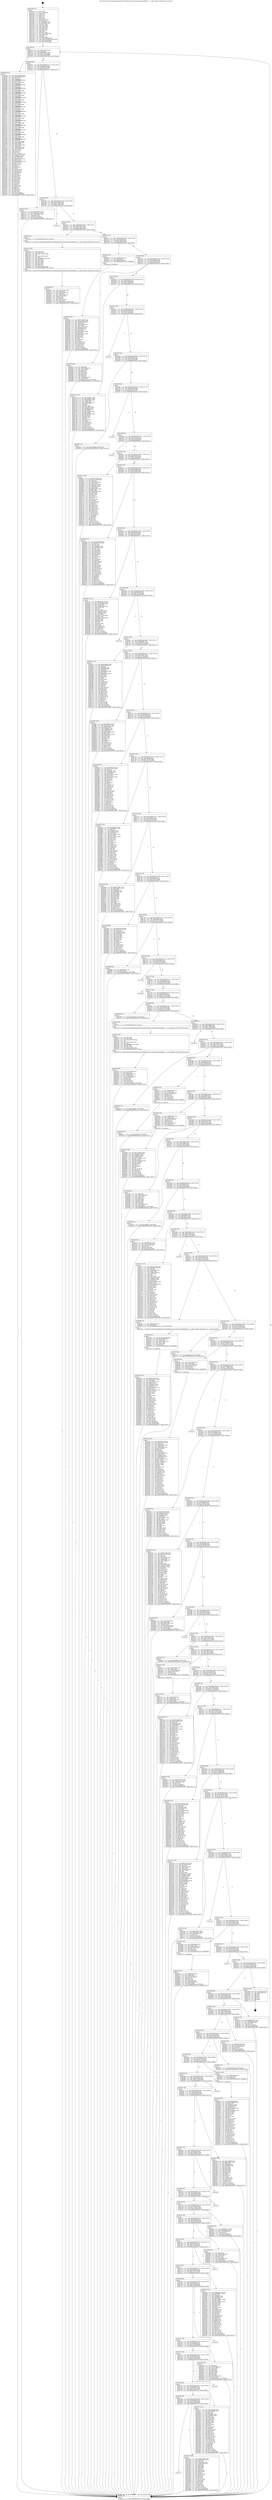 digraph "0x4014e0" {
  label = "0x4014e0 (/mnt/c/Users/mathe/Desktop/tcc/POCII/binaries/extr_linuxdriversacpinfitnfit.h___to_nfit_memdev_Final-ollvm.out::main(0))"
  labelloc = "t"
  node[shape=record]

  Entry [label="",width=0.3,height=0.3,shape=circle,fillcolor=black,style=filled]
  "0x40154f" [label="{
     0x40154f [32]\l
     | [instrs]\l
     &nbsp;&nbsp;0x40154f \<+6\>: mov -0xb0(%rbp),%eax\l
     &nbsp;&nbsp;0x401555 \<+2\>: mov %eax,%ecx\l
     &nbsp;&nbsp;0x401557 \<+6\>: sub $0x802bd741,%ecx\l
     &nbsp;&nbsp;0x40155d \<+6\>: mov %eax,-0xc4(%rbp)\l
     &nbsp;&nbsp;0x401563 \<+6\>: mov %ecx,-0xc8(%rbp)\l
     &nbsp;&nbsp;0x401569 \<+6\>: je 0000000000401d8b \<main+0x8ab\>\l
  }"]
  "0x401d8b" [label="{
     0x401d8b [413]\l
     | [instrs]\l
     &nbsp;&nbsp;0x401d8b \<+5\>: mov $0x4e81268e,%eax\l
     &nbsp;&nbsp;0x401d90 \<+5\>: mov $0x4c004d60,%ecx\l
     &nbsp;&nbsp;0x401d95 \<+2\>: mov $0x1,%dl\l
     &nbsp;&nbsp;0x401d97 \<+3\>: mov %rsp,%rsi\l
     &nbsp;&nbsp;0x401d9a \<+4\>: add $0xfffffffffffffff0,%rsi\l
     &nbsp;&nbsp;0x401d9e \<+3\>: mov %rsi,%rsp\l
     &nbsp;&nbsp;0x401da1 \<+7\>: mov %rsi,-0xa8(%rbp)\l
     &nbsp;&nbsp;0x401da8 \<+3\>: mov %rsp,%rsi\l
     &nbsp;&nbsp;0x401dab \<+4\>: add $0xfffffffffffffff0,%rsi\l
     &nbsp;&nbsp;0x401daf \<+3\>: mov %rsi,%rsp\l
     &nbsp;&nbsp;0x401db2 \<+3\>: mov %rsp,%rdi\l
     &nbsp;&nbsp;0x401db5 \<+4\>: add $0xfffffffffffffff0,%rdi\l
     &nbsp;&nbsp;0x401db9 \<+3\>: mov %rdi,%rsp\l
     &nbsp;&nbsp;0x401dbc \<+7\>: mov %rdi,-0xa0(%rbp)\l
     &nbsp;&nbsp;0x401dc3 \<+3\>: mov %rsp,%rdi\l
     &nbsp;&nbsp;0x401dc6 \<+4\>: add $0xfffffffffffffff0,%rdi\l
     &nbsp;&nbsp;0x401dca \<+3\>: mov %rdi,%rsp\l
     &nbsp;&nbsp;0x401dcd \<+7\>: mov %rdi,-0x98(%rbp)\l
     &nbsp;&nbsp;0x401dd4 \<+3\>: mov %rsp,%rdi\l
     &nbsp;&nbsp;0x401dd7 \<+4\>: add $0xfffffffffffffff0,%rdi\l
     &nbsp;&nbsp;0x401ddb \<+3\>: mov %rdi,%rsp\l
     &nbsp;&nbsp;0x401dde \<+7\>: mov %rdi,-0x90(%rbp)\l
     &nbsp;&nbsp;0x401de5 \<+3\>: mov %rsp,%rdi\l
     &nbsp;&nbsp;0x401de8 \<+4\>: add $0xfffffffffffffff0,%rdi\l
     &nbsp;&nbsp;0x401dec \<+3\>: mov %rdi,%rsp\l
     &nbsp;&nbsp;0x401def \<+7\>: mov %rdi,-0x88(%rbp)\l
     &nbsp;&nbsp;0x401df6 \<+3\>: mov %rsp,%rdi\l
     &nbsp;&nbsp;0x401df9 \<+4\>: add $0xfffffffffffffff0,%rdi\l
     &nbsp;&nbsp;0x401dfd \<+3\>: mov %rdi,%rsp\l
     &nbsp;&nbsp;0x401e00 \<+4\>: mov %rdi,-0x80(%rbp)\l
     &nbsp;&nbsp;0x401e04 \<+3\>: mov %rsp,%rdi\l
     &nbsp;&nbsp;0x401e07 \<+4\>: add $0xfffffffffffffff0,%rdi\l
     &nbsp;&nbsp;0x401e0b \<+3\>: mov %rdi,%rsp\l
     &nbsp;&nbsp;0x401e0e \<+4\>: mov %rdi,-0x78(%rbp)\l
     &nbsp;&nbsp;0x401e12 \<+3\>: mov %rsp,%rdi\l
     &nbsp;&nbsp;0x401e15 \<+4\>: add $0xfffffffffffffff0,%rdi\l
     &nbsp;&nbsp;0x401e19 \<+3\>: mov %rdi,%rsp\l
     &nbsp;&nbsp;0x401e1c \<+4\>: mov %rdi,-0x70(%rbp)\l
     &nbsp;&nbsp;0x401e20 \<+3\>: mov %rsp,%rdi\l
     &nbsp;&nbsp;0x401e23 \<+4\>: add $0xfffffffffffffff0,%rdi\l
     &nbsp;&nbsp;0x401e27 \<+3\>: mov %rdi,%rsp\l
     &nbsp;&nbsp;0x401e2a \<+4\>: mov %rdi,-0x68(%rbp)\l
     &nbsp;&nbsp;0x401e2e \<+3\>: mov %rsp,%rdi\l
     &nbsp;&nbsp;0x401e31 \<+4\>: add $0xfffffffffffffff0,%rdi\l
     &nbsp;&nbsp;0x401e35 \<+3\>: mov %rdi,%rsp\l
     &nbsp;&nbsp;0x401e38 \<+4\>: mov %rdi,-0x60(%rbp)\l
     &nbsp;&nbsp;0x401e3c \<+3\>: mov %rsp,%rdi\l
     &nbsp;&nbsp;0x401e3f \<+4\>: add $0xfffffffffffffff0,%rdi\l
     &nbsp;&nbsp;0x401e43 \<+3\>: mov %rdi,%rsp\l
     &nbsp;&nbsp;0x401e46 \<+4\>: mov %rdi,-0x58(%rbp)\l
     &nbsp;&nbsp;0x401e4a \<+3\>: mov %rsp,%rdi\l
     &nbsp;&nbsp;0x401e4d \<+4\>: add $0xfffffffffffffff0,%rdi\l
     &nbsp;&nbsp;0x401e51 \<+3\>: mov %rdi,%rsp\l
     &nbsp;&nbsp;0x401e54 \<+4\>: mov %rdi,-0x50(%rbp)\l
     &nbsp;&nbsp;0x401e58 \<+3\>: mov %rsp,%rdi\l
     &nbsp;&nbsp;0x401e5b \<+4\>: add $0xfffffffffffffff0,%rdi\l
     &nbsp;&nbsp;0x401e5f \<+3\>: mov %rdi,%rsp\l
     &nbsp;&nbsp;0x401e62 \<+4\>: mov %rdi,-0x48(%rbp)\l
     &nbsp;&nbsp;0x401e66 \<+7\>: mov -0xa8(%rbp),%rdi\l
     &nbsp;&nbsp;0x401e6d \<+6\>: movl $0x0,(%rdi)\l
     &nbsp;&nbsp;0x401e73 \<+7\>: mov -0xb4(%rbp),%r8d\l
     &nbsp;&nbsp;0x401e7a \<+3\>: mov %r8d,(%rsi)\l
     &nbsp;&nbsp;0x401e7d \<+7\>: mov -0xa0(%rbp),%rdi\l
     &nbsp;&nbsp;0x401e84 \<+7\>: mov -0xc0(%rbp),%r9\l
     &nbsp;&nbsp;0x401e8b \<+3\>: mov %r9,(%rdi)\l
     &nbsp;&nbsp;0x401e8e \<+3\>: cmpl $0x2,(%rsi)\l
     &nbsp;&nbsp;0x401e91 \<+4\>: setne %r10b\l
     &nbsp;&nbsp;0x401e95 \<+4\>: and $0x1,%r10b\l
     &nbsp;&nbsp;0x401e99 \<+4\>: mov %r10b,-0x39(%rbp)\l
     &nbsp;&nbsp;0x401e9d \<+8\>: mov 0x40605c,%r11d\l
     &nbsp;&nbsp;0x401ea5 \<+7\>: mov 0x406060,%ebx\l
     &nbsp;&nbsp;0x401eac \<+3\>: mov %r11d,%r14d\l
     &nbsp;&nbsp;0x401eaf \<+7\>: sub $0x856054fa,%r14d\l
     &nbsp;&nbsp;0x401eb6 \<+4\>: sub $0x1,%r14d\l
     &nbsp;&nbsp;0x401eba \<+7\>: add $0x856054fa,%r14d\l
     &nbsp;&nbsp;0x401ec1 \<+4\>: imul %r14d,%r11d\l
     &nbsp;&nbsp;0x401ec5 \<+4\>: and $0x1,%r11d\l
     &nbsp;&nbsp;0x401ec9 \<+4\>: cmp $0x0,%r11d\l
     &nbsp;&nbsp;0x401ecd \<+4\>: sete %r10b\l
     &nbsp;&nbsp;0x401ed1 \<+3\>: cmp $0xa,%ebx\l
     &nbsp;&nbsp;0x401ed4 \<+4\>: setl %r15b\l
     &nbsp;&nbsp;0x401ed8 \<+3\>: mov %r10b,%r12b\l
     &nbsp;&nbsp;0x401edb \<+4\>: xor $0xff,%r12b\l
     &nbsp;&nbsp;0x401edf \<+3\>: mov %r15b,%r13b\l
     &nbsp;&nbsp;0x401ee2 \<+4\>: xor $0xff,%r13b\l
     &nbsp;&nbsp;0x401ee6 \<+3\>: xor $0x0,%dl\l
     &nbsp;&nbsp;0x401ee9 \<+3\>: mov %r12b,%sil\l
     &nbsp;&nbsp;0x401eec \<+4\>: and $0x0,%sil\l
     &nbsp;&nbsp;0x401ef0 \<+3\>: and %dl,%r10b\l
     &nbsp;&nbsp;0x401ef3 \<+3\>: mov %r13b,%dil\l
     &nbsp;&nbsp;0x401ef6 \<+4\>: and $0x0,%dil\l
     &nbsp;&nbsp;0x401efa \<+3\>: and %dl,%r15b\l
     &nbsp;&nbsp;0x401efd \<+3\>: or %r10b,%sil\l
     &nbsp;&nbsp;0x401f00 \<+3\>: or %r15b,%dil\l
     &nbsp;&nbsp;0x401f03 \<+3\>: xor %dil,%sil\l
     &nbsp;&nbsp;0x401f06 \<+3\>: or %r13b,%r12b\l
     &nbsp;&nbsp;0x401f09 \<+4\>: xor $0xff,%r12b\l
     &nbsp;&nbsp;0x401f0d \<+3\>: or $0x0,%dl\l
     &nbsp;&nbsp;0x401f10 \<+3\>: and %dl,%r12b\l
     &nbsp;&nbsp;0x401f13 \<+3\>: or %r12b,%sil\l
     &nbsp;&nbsp;0x401f16 \<+4\>: test $0x1,%sil\l
     &nbsp;&nbsp;0x401f1a \<+3\>: cmovne %ecx,%eax\l
     &nbsp;&nbsp;0x401f1d \<+6\>: mov %eax,-0xb0(%rbp)\l
     &nbsp;&nbsp;0x401f23 \<+5\>: jmp 0000000000403401 \<main+0x1f21\>\l
  }"]
  "0x40156f" [label="{
     0x40156f [28]\l
     | [instrs]\l
     &nbsp;&nbsp;0x40156f \<+5\>: jmp 0000000000401574 \<main+0x94\>\l
     &nbsp;&nbsp;0x401574 \<+6\>: mov -0xc4(%rbp),%eax\l
     &nbsp;&nbsp;0x40157a \<+5\>: sub $0x880df170,%eax\l
     &nbsp;&nbsp;0x40157f \<+6\>: mov %eax,-0xcc(%rbp)\l
     &nbsp;&nbsp;0x401585 \<+6\>: je 0000000000402137 \<main+0xc57\>\l
  }"]
  Exit [label="",width=0.3,height=0.3,shape=circle,fillcolor=black,style=filled,peripheries=2]
  "0x402137" [label="{
     0x402137 [30]\l
     | [instrs]\l
     &nbsp;&nbsp;0x402137 \<+5\>: mov $0xe4d47f52,%eax\l
     &nbsp;&nbsp;0x40213c \<+5\>: mov $0x1f7ff37a,%ecx\l
     &nbsp;&nbsp;0x402141 \<+3\>: mov -0x38(%rbp),%edx\l
     &nbsp;&nbsp;0x402144 \<+3\>: cmp $0x0,%edx\l
     &nbsp;&nbsp;0x402147 \<+3\>: cmove %ecx,%eax\l
     &nbsp;&nbsp;0x40214a \<+6\>: mov %eax,-0xb0(%rbp)\l
     &nbsp;&nbsp;0x402150 \<+5\>: jmp 0000000000403401 \<main+0x1f21\>\l
  }"]
  "0x40158b" [label="{
     0x40158b [28]\l
     | [instrs]\l
     &nbsp;&nbsp;0x40158b \<+5\>: jmp 0000000000401590 \<main+0xb0\>\l
     &nbsp;&nbsp;0x401590 \<+6\>: mov -0xc4(%rbp),%eax\l
     &nbsp;&nbsp;0x401596 \<+5\>: sub $0x8a776987,%eax\l
     &nbsp;&nbsp;0x40159b \<+6\>: mov %eax,-0xd0(%rbp)\l
     &nbsp;&nbsp;0x4015a1 \<+6\>: je 00000000004031de \<main+0x1cfe\>\l
  }"]
  "0x402e90" [label="{
     0x402e90 [155]\l
     | [instrs]\l
     &nbsp;&nbsp;0x402e90 \<+5\>: mov $0x536fca9f,%ecx\l
     &nbsp;&nbsp;0x402e95 \<+5\>: mov $0x4c3d3eb0,%edx\l
     &nbsp;&nbsp;0x402e9a \<+3\>: mov $0x1,%sil\l
     &nbsp;&nbsp;0x402e9d \<+8\>: mov 0x40605c,%r8d\l
     &nbsp;&nbsp;0x402ea5 \<+8\>: mov 0x406060,%r9d\l
     &nbsp;&nbsp;0x402ead \<+3\>: mov %r8d,%r10d\l
     &nbsp;&nbsp;0x402eb0 \<+7\>: sub $0x5f7bd8cb,%r10d\l
     &nbsp;&nbsp;0x402eb7 \<+4\>: sub $0x1,%r10d\l
     &nbsp;&nbsp;0x402ebb \<+7\>: add $0x5f7bd8cb,%r10d\l
     &nbsp;&nbsp;0x402ec2 \<+4\>: imul %r10d,%r8d\l
     &nbsp;&nbsp;0x402ec6 \<+4\>: and $0x1,%r8d\l
     &nbsp;&nbsp;0x402eca \<+4\>: cmp $0x0,%r8d\l
     &nbsp;&nbsp;0x402ece \<+4\>: sete %r11b\l
     &nbsp;&nbsp;0x402ed2 \<+4\>: cmp $0xa,%r9d\l
     &nbsp;&nbsp;0x402ed6 \<+3\>: setl %bl\l
     &nbsp;&nbsp;0x402ed9 \<+3\>: mov %r11b,%r14b\l
     &nbsp;&nbsp;0x402edc \<+4\>: xor $0xff,%r14b\l
     &nbsp;&nbsp;0x402ee0 \<+3\>: mov %bl,%r15b\l
     &nbsp;&nbsp;0x402ee3 \<+4\>: xor $0xff,%r15b\l
     &nbsp;&nbsp;0x402ee7 \<+4\>: xor $0x0,%sil\l
     &nbsp;&nbsp;0x402eeb \<+3\>: mov %r14b,%r12b\l
     &nbsp;&nbsp;0x402eee \<+4\>: and $0x0,%r12b\l
     &nbsp;&nbsp;0x402ef2 \<+3\>: and %sil,%r11b\l
     &nbsp;&nbsp;0x402ef5 \<+3\>: mov %r15b,%r13b\l
     &nbsp;&nbsp;0x402ef8 \<+4\>: and $0x0,%r13b\l
     &nbsp;&nbsp;0x402efc \<+3\>: and %sil,%bl\l
     &nbsp;&nbsp;0x402eff \<+3\>: or %r11b,%r12b\l
     &nbsp;&nbsp;0x402f02 \<+3\>: or %bl,%r13b\l
     &nbsp;&nbsp;0x402f05 \<+3\>: xor %r13b,%r12b\l
     &nbsp;&nbsp;0x402f08 \<+3\>: or %r15b,%r14b\l
     &nbsp;&nbsp;0x402f0b \<+4\>: xor $0xff,%r14b\l
     &nbsp;&nbsp;0x402f0f \<+4\>: or $0x0,%sil\l
     &nbsp;&nbsp;0x402f13 \<+3\>: and %sil,%r14b\l
     &nbsp;&nbsp;0x402f16 \<+3\>: or %r14b,%r12b\l
     &nbsp;&nbsp;0x402f19 \<+4\>: test $0x1,%r12b\l
     &nbsp;&nbsp;0x402f1d \<+3\>: cmovne %edx,%ecx\l
     &nbsp;&nbsp;0x402f20 \<+6\>: mov %ecx,-0xb0(%rbp)\l
     &nbsp;&nbsp;0x402f26 \<+5\>: jmp 0000000000403401 \<main+0x1f21\>\l
  }"]
  "0x4031de" [label="{
     0x4031de\l
  }", style=dashed]
  "0x4015a7" [label="{
     0x4015a7 [28]\l
     | [instrs]\l
     &nbsp;&nbsp;0x4015a7 \<+5\>: jmp 00000000004015ac \<main+0xcc\>\l
     &nbsp;&nbsp;0x4015ac \<+6\>: mov -0xc4(%rbp),%eax\l
     &nbsp;&nbsp;0x4015b2 \<+5\>: sub $0x8d15b677,%eax\l
     &nbsp;&nbsp;0x4015b7 \<+6\>: mov %eax,-0xd4(%rbp)\l
     &nbsp;&nbsp;0x4015bd \<+6\>: je 00000000004027d2 \<main+0x12f2\>\l
  }"]
  "0x402d58" [label="{
     0x402d58 [100]\l
     | [instrs]\l
     &nbsp;&nbsp;0x402d58 \<+5\>: mov $0x1279faf5,%edx\l
     &nbsp;&nbsp;0x402d5d \<+5\>: mov $0x9a8287af,%esi\l
     &nbsp;&nbsp;0x402d62 \<+8\>: mov 0x40605c,%r8d\l
     &nbsp;&nbsp;0x402d6a \<+8\>: mov 0x406060,%r9d\l
     &nbsp;&nbsp;0x402d72 \<+3\>: mov %r8d,%r10d\l
     &nbsp;&nbsp;0x402d75 \<+7\>: add $0x7f7a2898,%r10d\l
     &nbsp;&nbsp;0x402d7c \<+4\>: sub $0x1,%r10d\l
     &nbsp;&nbsp;0x402d80 \<+7\>: sub $0x7f7a2898,%r10d\l
     &nbsp;&nbsp;0x402d87 \<+4\>: imul %r10d,%r8d\l
     &nbsp;&nbsp;0x402d8b \<+4\>: and $0x1,%r8d\l
     &nbsp;&nbsp;0x402d8f \<+4\>: cmp $0x0,%r8d\l
     &nbsp;&nbsp;0x402d93 \<+4\>: sete %r11b\l
     &nbsp;&nbsp;0x402d97 \<+4\>: cmp $0xa,%r9d\l
     &nbsp;&nbsp;0x402d9b \<+3\>: setl %bl\l
     &nbsp;&nbsp;0x402d9e \<+3\>: mov %r11b,%r14b\l
     &nbsp;&nbsp;0x402da1 \<+3\>: and %bl,%r14b\l
     &nbsp;&nbsp;0x402da4 \<+3\>: xor %bl,%r11b\l
     &nbsp;&nbsp;0x402da7 \<+3\>: or %r11b,%r14b\l
     &nbsp;&nbsp;0x402daa \<+4\>: test $0x1,%r14b\l
     &nbsp;&nbsp;0x402dae \<+3\>: cmovne %esi,%edx\l
     &nbsp;&nbsp;0x402db1 \<+6\>: mov %edx,-0xb0(%rbp)\l
     &nbsp;&nbsp;0x402db7 \<+5\>: jmp 0000000000403401 \<main+0x1f21\>\l
  }"]
  "0x4027d2" [label="{
     0x4027d2 [5]\l
     | [instrs]\l
     &nbsp;&nbsp;0x4027d2 \<+5\>: call 0000000000401160 \<next_i\>\l
     | [calls]\l
     &nbsp;&nbsp;0x401160 \{1\} (/mnt/c/Users/mathe/Desktop/tcc/POCII/binaries/extr_linuxdriversacpinfitnfit.h___to_nfit_memdev_Final-ollvm.out::next_i)\l
  }"]
  "0x4015c3" [label="{
     0x4015c3 [28]\l
     | [instrs]\l
     &nbsp;&nbsp;0x4015c3 \<+5\>: jmp 00000000004015c8 \<main+0xe8\>\l
     &nbsp;&nbsp;0x4015c8 \<+6\>: mov -0xc4(%rbp),%eax\l
     &nbsp;&nbsp;0x4015ce \<+5\>: sub $0x910f9023,%eax\l
     &nbsp;&nbsp;0x4015d3 \<+6\>: mov %eax,-0xd8(%rbp)\l
     &nbsp;&nbsp;0x4015d9 \<+6\>: je 00000000004020a0 \<main+0xbc0\>\l
  }"]
  "0x402b35" [label="{
     0x402b35 [15]\l
     | [instrs]\l
     &nbsp;&nbsp;0x402b35 \<+10\>: movl $0x589436b9,-0xb0(%rbp)\l
     &nbsp;&nbsp;0x402b3f \<+5\>: jmp 0000000000403401 \<main+0x1f21\>\l
  }"]
  "0x4020a0" [label="{
     0x4020a0 [19]\l
     | [instrs]\l
     &nbsp;&nbsp;0x4020a0 \<+7\>: mov -0xa0(%rbp),%rax\l
     &nbsp;&nbsp;0x4020a7 \<+3\>: mov (%rax),%rax\l
     &nbsp;&nbsp;0x4020aa \<+4\>: mov 0x8(%rax),%rdi\l
     &nbsp;&nbsp;0x4020ae \<+5\>: call 0000000000401060 \<atoi@plt\>\l
     | [calls]\l
     &nbsp;&nbsp;0x401060 \{1\} (unknown)\l
  }"]
  "0x4015df" [label="{
     0x4015df [28]\l
     | [instrs]\l
     &nbsp;&nbsp;0x4015df \<+5\>: jmp 00000000004015e4 \<main+0x104\>\l
     &nbsp;&nbsp;0x4015e4 \<+6\>: mov -0xc4(%rbp),%eax\l
     &nbsp;&nbsp;0x4015ea \<+5\>: sub $0x9304f302,%eax\l
     &nbsp;&nbsp;0x4015ef \<+6\>: mov %eax,-0xdc(%rbp)\l
     &nbsp;&nbsp;0x4015f5 \<+6\>: je 000000000040287b \<main+0x139b\>\l
  }"]
  "0x40292b" [label="{
     0x40292b [170]\l
     | [instrs]\l
     &nbsp;&nbsp;0x40292b \<+5\>: mov $0x942a22ff,%esi\l
     &nbsp;&nbsp;0x402930 \<+5\>: mov $0xf551d114,%edx\l
     &nbsp;&nbsp;0x402935 \<+3\>: mov $0x1,%r8b\l
     &nbsp;&nbsp;0x402938 \<+4\>: mov -0x50(%rbp),%rcx\l
     &nbsp;&nbsp;0x40293c \<+6\>: movl $0x0,(%rcx)\l
     &nbsp;&nbsp;0x402942 \<+8\>: mov 0x40605c,%r9d\l
     &nbsp;&nbsp;0x40294a \<+8\>: mov 0x406060,%r10d\l
     &nbsp;&nbsp;0x402952 \<+3\>: mov %r9d,%r11d\l
     &nbsp;&nbsp;0x402955 \<+7\>: add $0xc09d1dc3,%r11d\l
     &nbsp;&nbsp;0x40295c \<+4\>: sub $0x1,%r11d\l
     &nbsp;&nbsp;0x402960 \<+7\>: sub $0xc09d1dc3,%r11d\l
     &nbsp;&nbsp;0x402967 \<+4\>: imul %r11d,%r9d\l
     &nbsp;&nbsp;0x40296b \<+4\>: and $0x1,%r9d\l
     &nbsp;&nbsp;0x40296f \<+4\>: cmp $0x0,%r9d\l
     &nbsp;&nbsp;0x402973 \<+3\>: sete %bl\l
     &nbsp;&nbsp;0x402976 \<+4\>: cmp $0xa,%r10d\l
     &nbsp;&nbsp;0x40297a \<+4\>: setl %r14b\l
     &nbsp;&nbsp;0x40297e \<+3\>: mov %bl,%r15b\l
     &nbsp;&nbsp;0x402981 \<+4\>: xor $0xff,%r15b\l
     &nbsp;&nbsp;0x402985 \<+3\>: mov %r14b,%r12b\l
     &nbsp;&nbsp;0x402988 \<+4\>: xor $0xff,%r12b\l
     &nbsp;&nbsp;0x40298c \<+4\>: xor $0x1,%r8b\l
     &nbsp;&nbsp;0x402990 \<+3\>: mov %r15b,%r13b\l
     &nbsp;&nbsp;0x402993 \<+4\>: and $0xff,%r13b\l
     &nbsp;&nbsp;0x402997 \<+3\>: and %r8b,%bl\l
     &nbsp;&nbsp;0x40299a \<+3\>: mov %r12b,%cl\l
     &nbsp;&nbsp;0x40299d \<+3\>: and $0xff,%cl\l
     &nbsp;&nbsp;0x4029a0 \<+3\>: and %r8b,%r14b\l
     &nbsp;&nbsp;0x4029a3 \<+3\>: or %bl,%r13b\l
     &nbsp;&nbsp;0x4029a6 \<+3\>: or %r14b,%cl\l
     &nbsp;&nbsp;0x4029a9 \<+3\>: xor %cl,%r13b\l
     &nbsp;&nbsp;0x4029ac \<+3\>: or %r12b,%r15b\l
     &nbsp;&nbsp;0x4029af \<+4\>: xor $0xff,%r15b\l
     &nbsp;&nbsp;0x4029b3 \<+4\>: or $0x1,%r8b\l
     &nbsp;&nbsp;0x4029b7 \<+3\>: and %r8b,%r15b\l
     &nbsp;&nbsp;0x4029ba \<+3\>: or %r15b,%r13b\l
     &nbsp;&nbsp;0x4029bd \<+4\>: test $0x1,%r13b\l
     &nbsp;&nbsp;0x4029c1 \<+3\>: cmovne %edx,%esi\l
     &nbsp;&nbsp;0x4029c4 \<+6\>: mov %esi,-0xb0(%rbp)\l
     &nbsp;&nbsp;0x4029ca \<+6\>: mov %eax,-0x1f4(%rbp)\l
     &nbsp;&nbsp;0x4029d0 \<+5\>: jmp 0000000000403401 \<main+0x1f21\>\l
  }"]
  "0x40287b" [label="{
     0x40287b [42]\l
     | [instrs]\l
     &nbsp;&nbsp;0x40287b \<+2\>: xor %eax,%eax\l
     &nbsp;&nbsp;0x40287d \<+4\>: mov -0x80(%rbp),%rcx\l
     &nbsp;&nbsp;0x402881 \<+2\>: mov (%rcx),%edx\l
     &nbsp;&nbsp;0x402883 \<+2\>: mov %eax,%esi\l
     &nbsp;&nbsp;0x402885 \<+2\>: sub %edx,%esi\l
     &nbsp;&nbsp;0x402887 \<+2\>: mov %eax,%edx\l
     &nbsp;&nbsp;0x402889 \<+3\>: sub $0x1,%edx\l
     &nbsp;&nbsp;0x40288c \<+2\>: add %edx,%esi\l
     &nbsp;&nbsp;0x40288e \<+2\>: sub %esi,%eax\l
     &nbsp;&nbsp;0x402890 \<+4\>: mov -0x80(%rbp),%rcx\l
     &nbsp;&nbsp;0x402894 \<+2\>: mov %eax,(%rcx)\l
     &nbsp;&nbsp;0x402896 \<+10\>: movl $0x210c0d42,-0xb0(%rbp)\l
     &nbsp;&nbsp;0x4028a0 \<+5\>: jmp 0000000000403401 \<main+0x1f21\>\l
  }"]
  "0x4015fb" [label="{
     0x4015fb [28]\l
     | [instrs]\l
     &nbsp;&nbsp;0x4015fb \<+5\>: jmp 0000000000401600 \<main+0x120\>\l
     &nbsp;&nbsp;0x401600 \<+6\>: mov -0xc4(%rbp),%eax\l
     &nbsp;&nbsp;0x401606 \<+5\>: sub $0x937c9b4f,%eax\l
     &nbsp;&nbsp;0x40160b \<+6\>: mov %eax,-0xe0(%rbp)\l
     &nbsp;&nbsp;0x401611 \<+6\>: je 000000000040273a \<main+0x125a\>\l
  }"]
  "0x40290a" [label="{
     0x40290a [33]\l
     | [instrs]\l
     &nbsp;&nbsp;0x40290a \<+10\>: movabs $0x4040b6,%rdi\l
     &nbsp;&nbsp;0x402914 \<+4\>: mov -0x58(%rbp),%rcx\l
     &nbsp;&nbsp;0x402918 \<+3\>: mov %rax,(%rcx)\l
     &nbsp;&nbsp;0x40291b \<+4\>: mov -0x58(%rbp),%rax\l
     &nbsp;&nbsp;0x40291f \<+3\>: mov (%rax),%rax\l
     &nbsp;&nbsp;0x402922 \<+2\>: mov (%rax),%esi\l
     &nbsp;&nbsp;0x402924 \<+2\>: mov $0x0,%al\l
     &nbsp;&nbsp;0x402926 \<+5\>: call 0000000000401040 \<printf@plt\>\l
     | [calls]\l
     &nbsp;&nbsp;0x401040 \{1\} (unknown)\l
  }"]
  "0x40273a" [label="{
     0x40273a [122]\l
     | [instrs]\l
     &nbsp;&nbsp;0x40273a \<+5\>: mov $0x384bb841,%eax\l
     &nbsp;&nbsp;0x40273f \<+5\>: mov $0x351867b7,%ecx\l
     &nbsp;&nbsp;0x402744 \<+4\>: mov -0x60(%rbp),%rdx\l
     &nbsp;&nbsp;0x402748 \<+2\>: mov (%rdx),%esi\l
     &nbsp;&nbsp;0x40274a \<+4\>: mov -0x68(%rbp),%rdx\l
     &nbsp;&nbsp;0x40274e \<+2\>: cmp (%rdx),%esi\l
     &nbsp;&nbsp;0x402750 \<+4\>: setl %dil\l
     &nbsp;&nbsp;0x402754 \<+4\>: and $0x1,%dil\l
     &nbsp;&nbsp;0x402758 \<+4\>: mov %dil,-0x2f(%rbp)\l
     &nbsp;&nbsp;0x40275c \<+7\>: mov 0x40605c,%esi\l
     &nbsp;&nbsp;0x402763 \<+8\>: mov 0x406060,%r8d\l
     &nbsp;&nbsp;0x40276b \<+3\>: mov %esi,%r9d\l
     &nbsp;&nbsp;0x40276e \<+7\>: sub $0x74f5ab83,%r9d\l
     &nbsp;&nbsp;0x402775 \<+4\>: sub $0x1,%r9d\l
     &nbsp;&nbsp;0x402779 \<+7\>: add $0x74f5ab83,%r9d\l
     &nbsp;&nbsp;0x402780 \<+4\>: imul %r9d,%esi\l
     &nbsp;&nbsp;0x402784 \<+3\>: and $0x1,%esi\l
     &nbsp;&nbsp;0x402787 \<+3\>: cmp $0x0,%esi\l
     &nbsp;&nbsp;0x40278a \<+4\>: sete %dil\l
     &nbsp;&nbsp;0x40278e \<+4\>: cmp $0xa,%r8d\l
     &nbsp;&nbsp;0x402792 \<+4\>: setl %r10b\l
     &nbsp;&nbsp;0x402796 \<+3\>: mov %dil,%r11b\l
     &nbsp;&nbsp;0x402799 \<+3\>: and %r10b,%r11b\l
     &nbsp;&nbsp;0x40279c \<+3\>: xor %r10b,%dil\l
     &nbsp;&nbsp;0x40279f \<+3\>: or %dil,%r11b\l
     &nbsp;&nbsp;0x4027a2 \<+4\>: test $0x1,%r11b\l
     &nbsp;&nbsp;0x4027a6 \<+3\>: cmovne %ecx,%eax\l
     &nbsp;&nbsp;0x4027a9 \<+6\>: mov %eax,-0xb0(%rbp)\l
     &nbsp;&nbsp;0x4027af \<+5\>: jmp 0000000000403401 \<main+0x1f21\>\l
  }"]
  "0x401617" [label="{
     0x401617 [28]\l
     | [instrs]\l
     &nbsp;&nbsp;0x401617 \<+5\>: jmp 000000000040161c \<main+0x13c\>\l
     &nbsp;&nbsp;0x40161c \<+6\>: mov -0xc4(%rbp),%eax\l
     &nbsp;&nbsp;0x401622 \<+5\>: sub $0x942a22ff,%eax\l
     &nbsp;&nbsp;0x401627 \<+6\>: mov %eax,-0xe4(%rbp)\l
     &nbsp;&nbsp;0x40162d \<+6\>: je 00000000004032da \<main+0x1dfa\>\l
  }"]
  "0x40280b" [label="{
     0x40280b [55]\l
     | [instrs]\l
     &nbsp;&nbsp;0x40280b \<+6\>: mov -0x1f0(%rbp),%ecx\l
     &nbsp;&nbsp;0x402811 \<+3\>: imul %eax,%ecx\l
     &nbsp;&nbsp;0x402814 \<+7\>: mov -0x88(%rbp),%r8\l
     &nbsp;&nbsp;0x40281b \<+3\>: mov (%r8),%r8\l
     &nbsp;&nbsp;0x40281e \<+4\>: mov -0x80(%rbp),%r9\l
     &nbsp;&nbsp;0x402822 \<+3\>: movslq (%r9),%r9\l
     &nbsp;&nbsp;0x402825 \<+4\>: shl $0x4,%r9\l
     &nbsp;&nbsp;0x402829 \<+3\>: add %r9,%r8\l
     &nbsp;&nbsp;0x40282c \<+4\>: mov 0x8(%r8),%r8\l
     &nbsp;&nbsp;0x402830 \<+3\>: mov %ecx,(%r8)\l
     &nbsp;&nbsp;0x402833 \<+10\>: movl $0xfbc64c50,-0xb0(%rbp)\l
     &nbsp;&nbsp;0x40283d \<+5\>: jmp 0000000000403401 \<main+0x1f21\>\l
  }"]
  "0x4032da" [label="{
     0x4032da\l
  }", style=dashed]
  "0x401633" [label="{
     0x401633 [28]\l
     | [instrs]\l
     &nbsp;&nbsp;0x401633 \<+5\>: jmp 0000000000401638 \<main+0x158\>\l
     &nbsp;&nbsp;0x401638 \<+6\>: mov -0xc4(%rbp),%eax\l
     &nbsp;&nbsp;0x40163e \<+5\>: sub $0x9a8287af,%eax\l
     &nbsp;&nbsp;0x401643 \<+6\>: mov %eax,-0xe8(%rbp)\l
     &nbsp;&nbsp;0x401649 \<+6\>: je 0000000000402dbc \<main+0x18dc\>\l
  }"]
  "0x4027d7" [label="{
     0x4027d7 [52]\l
     | [instrs]\l
     &nbsp;&nbsp;0x4027d7 \<+2\>: xor %ecx,%ecx\l
     &nbsp;&nbsp;0x4027d9 \<+5\>: mov $0x2,%edx\l
     &nbsp;&nbsp;0x4027de \<+6\>: mov %edx,-0x1ec(%rbp)\l
     &nbsp;&nbsp;0x4027e4 \<+1\>: cltd\l
     &nbsp;&nbsp;0x4027e5 \<+6\>: mov -0x1ec(%rbp),%esi\l
     &nbsp;&nbsp;0x4027eb \<+2\>: idiv %esi\l
     &nbsp;&nbsp;0x4027ed \<+6\>: imul $0xfffffffe,%edx,%edx\l
     &nbsp;&nbsp;0x4027f3 \<+2\>: mov %ecx,%edi\l
     &nbsp;&nbsp;0x4027f5 \<+2\>: sub %edx,%edi\l
     &nbsp;&nbsp;0x4027f7 \<+2\>: mov %ecx,%edx\l
     &nbsp;&nbsp;0x4027f9 \<+3\>: sub $0x1,%edx\l
     &nbsp;&nbsp;0x4027fc \<+2\>: add %edx,%edi\l
     &nbsp;&nbsp;0x4027fe \<+2\>: sub %edi,%ecx\l
     &nbsp;&nbsp;0x402800 \<+6\>: mov %ecx,-0x1f0(%rbp)\l
     &nbsp;&nbsp;0x402806 \<+5\>: call 0000000000401160 \<next_i\>\l
     | [calls]\l
     &nbsp;&nbsp;0x401160 \{1\} (/mnt/c/Users/mathe/Desktop/tcc/POCII/binaries/extr_linuxdriversacpinfitnfit.h___to_nfit_memdev_Final-ollvm.out::next_i)\l
  }"]
  "0x402dbc" [label="{
     0x402dbc [15]\l
     | [instrs]\l
     &nbsp;&nbsp;0x402dbc \<+10\>: movl $0x185d62b6,-0xb0(%rbp)\l
     &nbsp;&nbsp;0x402dc6 \<+5\>: jmp 0000000000403401 \<main+0x1f21\>\l
  }"]
  "0x40164f" [label="{
     0x40164f [28]\l
     | [instrs]\l
     &nbsp;&nbsp;0x40164f \<+5\>: jmp 0000000000401654 \<main+0x174\>\l
     &nbsp;&nbsp;0x401654 \<+6\>: mov -0xc4(%rbp),%eax\l
     &nbsp;&nbsp;0x40165a \<+5\>: sub $0x9de26776,%eax\l
     &nbsp;&nbsp;0x40165f \<+6\>: mov %eax,-0xec(%rbp)\l
     &nbsp;&nbsp;0x401665 \<+6\>: je 0000000000403329 \<main+0x1e49\>\l
  }"]
  "0x402672" [label="{
     0x402672 [53]\l
     | [instrs]\l
     &nbsp;&nbsp;0x402672 \<+7\>: mov -0x88(%rbp),%rdi\l
     &nbsp;&nbsp;0x402679 \<+3\>: mov (%rdi),%rdi\l
     &nbsp;&nbsp;0x40267c \<+4\>: mov -0x80(%rbp),%rcx\l
     &nbsp;&nbsp;0x402680 \<+3\>: movslq (%rcx),%rcx\l
     &nbsp;&nbsp;0x402683 \<+4\>: shl $0x4,%rcx\l
     &nbsp;&nbsp;0x402687 \<+3\>: add %rcx,%rdi\l
     &nbsp;&nbsp;0x40268a \<+4\>: mov %rax,0x8(%rdi)\l
     &nbsp;&nbsp;0x40268e \<+4\>: mov -0x60(%rbp),%rax\l
     &nbsp;&nbsp;0x402692 \<+6\>: movl $0x0,(%rax)\l
     &nbsp;&nbsp;0x402698 \<+10\>: movl $0xbdbf2261,-0xb0(%rbp)\l
     &nbsp;&nbsp;0x4026a2 \<+5\>: jmp 0000000000403401 \<main+0x1f21\>\l
  }"]
  "0x403329" [label="{
     0x403329\l
  }", style=dashed]
  "0x40166b" [label="{
     0x40166b [28]\l
     | [instrs]\l
     &nbsp;&nbsp;0x40166b \<+5\>: jmp 0000000000401670 \<main+0x190\>\l
     &nbsp;&nbsp;0x401670 \<+6\>: mov -0xc4(%rbp),%eax\l
     &nbsp;&nbsp;0x401676 \<+5\>: sub $0xae29178d,%eax\l
     &nbsp;&nbsp;0x40167b \<+6\>: mov %eax,-0xf0(%rbp)\l
     &nbsp;&nbsp;0x401681 \<+6\>: je 0000000000403351 \<main+0x1e71\>\l
  }"]
  "0x4025f6" [label="{
     0x4025f6 [53]\l
     | [instrs]\l
     &nbsp;&nbsp;0x4025f6 \<+6\>: mov -0x1e8(%rbp),%ecx\l
     &nbsp;&nbsp;0x4025fc \<+3\>: imul %eax,%ecx\l
     &nbsp;&nbsp;0x4025ff \<+7\>: mov -0x88(%rbp),%rdi\l
     &nbsp;&nbsp;0x402606 \<+3\>: mov (%rdi),%rdi\l
     &nbsp;&nbsp;0x402609 \<+4\>: mov -0x80(%rbp),%r8\l
     &nbsp;&nbsp;0x40260d \<+3\>: movslq (%r8),%r8\l
     &nbsp;&nbsp;0x402610 \<+4\>: shl $0x4,%r8\l
     &nbsp;&nbsp;0x402614 \<+3\>: add %r8,%rdi\l
     &nbsp;&nbsp;0x402617 \<+3\>: mov (%rdi),%rdi\l
     &nbsp;&nbsp;0x40261a \<+2\>: mov %ecx,(%rdi)\l
     &nbsp;&nbsp;0x40261c \<+10\>: movl $0x71853d6d,-0xb0(%rbp)\l
     &nbsp;&nbsp;0x402626 \<+5\>: jmp 0000000000403401 \<main+0x1f21\>\l
  }"]
  "0x403351" [label="{
     0x403351\l
  }", style=dashed]
  "0x401687" [label="{
     0x401687 [28]\l
     | [instrs]\l
     &nbsp;&nbsp;0x401687 \<+5\>: jmp 000000000040168c \<main+0x1ac\>\l
     &nbsp;&nbsp;0x40168c \<+6\>: mov -0xc4(%rbp),%eax\l
     &nbsp;&nbsp;0x401692 \<+5\>: sub $0xaef70ae2,%eax\l
     &nbsp;&nbsp;0x401697 \<+6\>: mov %eax,-0xf4(%rbp)\l
     &nbsp;&nbsp;0x40169d \<+6\>: je 00000000004030c7 \<main+0x1be7\>\l
  }"]
  "0x4025ca" [label="{
     0x4025ca [44]\l
     | [instrs]\l
     &nbsp;&nbsp;0x4025ca \<+2\>: xor %ecx,%ecx\l
     &nbsp;&nbsp;0x4025cc \<+5\>: mov $0x2,%edx\l
     &nbsp;&nbsp;0x4025d1 \<+6\>: mov %edx,-0x1e4(%rbp)\l
     &nbsp;&nbsp;0x4025d7 \<+1\>: cltd\l
     &nbsp;&nbsp;0x4025d8 \<+6\>: mov -0x1e4(%rbp),%esi\l
     &nbsp;&nbsp;0x4025de \<+2\>: idiv %esi\l
     &nbsp;&nbsp;0x4025e0 \<+6\>: imul $0xfffffffe,%edx,%edx\l
     &nbsp;&nbsp;0x4025e6 \<+3\>: sub $0x1,%ecx\l
     &nbsp;&nbsp;0x4025e9 \<+2\>: sub %ecx,%edx\l
     &nbsp;&nbsp;0x4025eb \<+6\>: mov %edx,-0x1e8(%rbp)\l
     &nbsp;&nbsp;0x4025f1 \<+5\>: call 0000000000401160 \<next_i\>\l
     | [calls]\l
     &nbsp;&nbsp;0x401160 \{1\} (/mnt/c/Users/mathe/Desktop/tcc/POCII/binaries/extr_linuxdriversacpinfitnfit.h___to_nfit_memdev_Final-ollvm.out::next_i)\l
  }"]
  "0x4030c7" [label="{
     0x4030c7 [159]\l
     | [instrs]\l
     &nbsp;&nbsp;0x4030c7 \<+5\>: mov $0xf075439b,%eax\l
     &nbsp;&nbsp;0x4030cc \<+5\>: mov $0x417c26b5,%ecx\l
     &nbsp;&nbsp;0x4030d1 \<+2\>: mov $0x1,%dl\l
     &nbsp;&nbsp;0x4030d3 \<+7\>: mov -0xa8(%rbp),%rsi\l
     &nbsp;&nbsp;0x4030da \<+2\>: mov (%rsi),%edi\l
     &nbsp;&nbsp;0x4030dc \<+3\>: mov %edi,-0x2c(%rbp)\l
     &nbsp;&nbsp;0x4030df \<+7\>: mov 0x40605c,%edi\l
     &nbsp;&nbsp;0x4030e6 \<+8\>: mov 0x406060,%r8d\l
     &nbsp;&nbsp;0x4030ee \<+3\>: mov %edi,%r9d\l
     &nbsp;&nbsp;0x4030f1 \<+7\>: add $0xeaeafa61,%r9d\l
     &nbsp;&nbsp;0x4030f8 \<+4\>: sub $0x1,%r9d\l
     &nbsp;&nbsp;0x4030fc \<+7\>: sub $0xeaeafa61,%r9d\l
     &nbsp;&nbsp;0x403103 \<+4\>: imul %r9d,%edi\l
     &nbsp;&nbsp;0x403107 \<+3\>: and $0x1,%edi\l
     &nbsp;&nbsp;0x40310a \<+3\>: cmp $0x0,%edi\l
     &nbsp;&nbsp;0x40310d \<+4\>: sete %r10b\l
     &nbsp;&nbsp;0x403111 \<+4\>: cmp $0xa,%r8d\l
     &nbsp;&nbsp;0x403115 \<+4\>: setl %r11b\l
     &nbsp;&nbsp;0x403119 \<+3\>: mov %r10b,%bl\l
     &nbsp;&nbsp;0x40311c \<+3\>: xor $0xff,%bl\l
     &nbsp;&nbsp;0x40311f \<+3\>: mov %r11b,%r14b\l
     &nbsp;&nbsp;0x403122 \<+4\>: xor $0xff,%r14b\l
     &nbsp;&nbsp;0x403126 \<+3\>: xor $0x1,%dl\l
     &nbsp;&nbsp;0x403129 \<+3\>: mov %bl,%r15b\l
     &nbsp;&nbsp;0x40312c \<+4\>: and $0xff,%r15b\l
     &nbsp;&nbsp;0x403130 \<+3\>: and %dl,%r10b\l
     &nbsp;&nbsp;0x403133 \<+3\>: mov %r14b,%r12b\l
     &nbsp;&nbsp;0x403136 \<+4\>: and $0xff,%r12b\l
     &nbsp;&nbsp;0x40313a \<+3\>: and %dl,%r11b\l
     &nbsp;&nbsp;0x40313d \<+3\>: or %r10b,%r15b\l
     &nbsp;&nbsp;0x403140 \<+3\>: or %r11b,%r12b\l
     &nbsp;&nbsp;0x403143 \<+3\>: xor %r12b,%r15b\l
     &nbsp;&nbsp;0x403146 \<+3\>: or %r14b,%bl\l
     &nbsp;&nbsp;0x403149 \<+3\>: xor $0xff,%bl\l
     &nbsp;&nbsp;0x40314c \<+3\>: or $0x1,%dl\l
     &nbsp;&nbsp;0x40314f \<+2\>: and %dl,%bl\l
     &nbsp;&nbsp;0x403151 \<+3\>: or %bl,%r15b\l
     &nbsp;&nbsp;0x403154 \<+4\>: test $0x1,%r15b\l
     &nbsp;&nbsp;0x403158 \<+3\>: cmovne %ecx,%eax\l
     &nbsp;&nbsp;0x40315b \<+6\>: mov %eax,-0xb0(%rbp)\l
     &nbsp;&nbsp;0x403161 \<+5\>: jmp 0000000000403401 \<main+0x1f21\>\l
  }"]
  "0x4016a3" [label="{
     0x4016a3 [28]\l
     | [instrs]\l
     &nbsp;&nbsp;0x4016a3 \<+5\>: jmp 00000000004016a8 \<main+0x1c8\>\l
     &nbsp;&nbsp;0x4016a8 \<+6\>: mov -0xc4(%rbp),%eax\l
     &nbsp;&nbsp;0x4016ae \<+5\>: sub $0xb68a2092,%eax\l
     &nbsp;&nbsp;0x4016b3 \<+6\>: mov %eax,-0xf8(%rbp)\l
     &nbsp;&nbsp;0x4016b9 \<+6\>: je 0000000000402df5 \<main+0x1915\>\l
  }"]
  "0x4023aa" [label="{
     0x4023aa [190]\l
     | [instrs]\l
     &nbsp;&nbsp;0x4023aa \<+5\>: mov $0x3cb03cad,%ecx\l
     &nbsp;&nbsp;0x4023af \<+5\>: mov $0xed75915f,%edx\l
     &nbsp;&nbsp;0x4023b4 \<+3\>: mov $0x1,%sil\l
     &nbsp;&nbsp;0x4023b7 \<+7\>: mov -0x88(%rbp),%rdi\l
     &nbsp;&nbsp;0x4023be \<+3\>: mov (%rdi),%rdi\l
     &nbsp;&nbsp;0x4023c1 \<+4\>: mov -0x80(%rbp),%r8\l
     &nbsp;&nbsp;0x4023c5 \<+3\>: movslq (%r8),%r8\l
     &nbsp;&nbsp;0x4023c8 \<+4\>: shl $0x4,%r8\l
     &nbsp;&nbsp;0x4023cc \<+3\>: add %r8,%rdi\l
     &nbsp;&nbsp;0x4023cf \<+3\>: mov %rax,(%rdi)\l
     &nbsp;&nbsp;0x4023d2 \<+4\>: mov -0x70(%rbp),%rax\l
     &nbsp;&nbsp;0x4023d6 \<+6\>: movl $0x0,(%rax)\l
     &nbsp;&nbsp;0x4023dc \<+8\>: mov 0x40605c,%r9d\l
     &nbsp;&nbsp;0x4023e4 \<+8\>: mov 0x406060,%r10d\l
     &nbsp;&nbsp;0x4023ec \<+3\>: mov %r9d,%r11d\l
     &nbsp;&nbsp;0x4023ef \<+7\>: add $0x174f885,%r11d\l
     &nbsp;&nbsp;0x4023f6 \<+4\>: sub $0x1,%r11d\l
     &nbsp;&nbsp;0x4023fa \<+7\>: sub $0x174f885,%r11d\l
     &nbsp;&nbsp;0x402401 \<+4\>: imul %r11d,%r9d\l
     &nbsp;&nbsp;0x402405 \<+4\>: and $0x1,%r9d\l
     &nbsp;&nbsp;0x402409 \<+4\>: cmp $0x0,%r9d\l
     &nbsp;&nbsp;0x40240d \<+3\>: sete %bl\l
     &nbsp;&nbsp;0x402410 \<+4\>: cmp $0xa,%r10d\l
     &nbsp;&nbsp;0x402414 \<+4\>: setl %r14b\l
     &nbsp;&nbsp;0x402418 \<+3\>: mov %bl,%r15b\l
     &nbsp;&nbsp;0x40241b \<+4\>: xor $0xff,%r15b\l
     &nbsp;&nbsp;0x40241f \<+3\>: mov %r14b,%r12b\l
     &nbsp;&nbsp;0x402422 \<+4\>: xor $0xff,%r12b\l
     &nbsp;&nbsp;0x402426 \<+4\>: xor $0x0,%sil\l
     &nbsp;&nbsp;0x40242a \<+3\>: mov %r15b,%r13b\l
     &nbsp;&nbsp;0x40242d \<+4\>: and $0x0,%r13b\l
     &nbsp;&nbsp;0x402431 \<+3\>: and %sil,%bl\l
     &nbsp;&nbsp;0x402434 \<+3\>: mov %r12b,%al\l
     &nbsp;&nbsp;0x402437 \<+2\>: and $0x0,%al\l
     &nbsp;&nbsp;0x402439 \<+3\>: and %sil,%r14b\l
     &nbsp;&nbsp;0x40243c \<+3\>: or %bl,%r13b\l
     &nbsp;&nbsp;0x40243f \<+3\>: or %r14b,%al\l
     &nbsp;&nbsp;0x402442 \<+3\>: xor %al,%r13b\l
     &nbsp;&nbsp;0x402445 \<+3\>: or %r12b,%r15b\l
     &nbsp;&nbsp;0x402448 \<+4\>: xor $0xff,%r15b\l
     &nbsp;&nbsp;0x40244c \<+4\>: or $0x0,%sil\l
     &nbsp;&nbsp;0x402450 \<+3\>: and %sil,%r15b\l
     &nbsp;&nbsp;0x402453 \<+3\>: or %r15b,%r13b\l
     &nbsp;&nbsp;0x402456 \<+4\>: test $0x1,%r13b\l
     &nbsp;&nbsp;0x40245a \<+3\>: cmovne %edx,%ecx\l
     &nbsp;&nbsp;0x40245d \<+6\>: mov %ecx,-0xb0(%rbp)\l
     &nbsp;&nbsp;0x402463 \<+5\>: jmp 0000000000403401 \<main+0x1f21\>\l
  }"]
  "0x402df5" [label="{
     0x402df5 [137]\l
     | [instrs]\l
     &nbsp;&nbsp;0x402df5 \<+5\>: mov $0x536fca9f,%eax\l
     &nbsp;&nbsp;0x402dfa \<+5\>: mov $0x4e0c77fb,%ecx\l
     &nbsp;&nbsp;0x402dff \<+2\>: mov $0x1,%dl\l
     &nbsp;&nbsp;0x402e01 \<+2\>: xor %esi,%esi\l
     &nbsp;&nbsp;0x402e03 \<+7\>: mov 0x40605c,%edi\l
     &nbsp;&nbsp;0x402e0a \<+8\>: mov 0x406060,%r8d\l
     &nbsp;&nbsp;0x402e12 \<+3\>: sub $0x1,%esi\l
     &nbsp;&nbsp;0x402e15 \<+3\>: mov %edi,%r9d\l
     &nbsp;&nbsp;0x402e18 \<+3\>: add %esi,%r9d\l
     &nbsp;&nbsp;0x402e1b \<+4\>: imul %r9d,%edi\l
     &nbsp;&nbsp;0x402e1f \<+3\>: and $0x1,%edi\l
     &nbsp;&nbsp;0x402e22 \<+3\>: cmp $0x0,%edi\l
     &nbsp;&nbsp;0x402e25 \<+4\>: sete %r10b\l
     &nbsp;&nbsp;0x402e29 \<+4\>: cmp $0xa,%r8d\l
     &nbsp;&nbsp;0x402e2d \<+4\>: setl %r11b\l
     &nbsp;&nbsp;0x402e31 \<+3\>: mov %r10b,%bl\l
     &nbsp;&nbsp;0x402e34 \<+3\>: xor $0xff,%bl\l
     &nbsp;&nbsp;0x402e37 \<+3\>: mov %r11b,%r14b\l
     &nbsp;&nbsp;0x402e3a \<+4\>: xor $0xff,%r14b\l
     &nbsp;&nbsp;0x402e3e \<+3\>: xor $0x0,%dl\l
     &nbsp;&nbsp;0x402e41 \<+3\>: mov %bl,%r15b\l
     &nbsp;&nbsp;0x402e44 \<+4\>: and $0x0,%r15b\l
     &nbsp;&nbsp;0x402e48 \<+3\>: and %dl,%r10b\l
     &nbsp;&nbsp;0x402e4b \<+3\>: mov %r14b,%r12b\l
     &nbsp;&nbsp;0x402e4e \<+4\>: and $0x0,%r12b\l
     &nbsp;&nbsp;0x402e52 \<+3\>: and %dl,%r11b\l
     &nbsp;&nbsp;0x402e55 \<+3\>: or %r10b,%r15b\l
     &nbsp;&nbsp;0x402e58 \<+3\>: or %r11b,%r12b\l
     &nbsp;&nbsp;0x402e5b \<+3\>: xor %r12b,%r15b\l
     &nbsp;&nbsp;0x402e5e \<+3\>: or %r14b,%bl\l
     &nbsp;&nbsp;0x402e61 \<+3\>: xor $0xff,%bl\l
     &nbsp;&nbsp;0x402e64 \<+3\>: or $0x0,%dl\l
     &nbsp;&nbsp;0x402e67 \<+2\>: and %dl,%bl\l
     &nbsp;&nbsp;0x402e69 \<+3\>: or %bl,%r15b\l
     &nbsp;&nbsp;0x402e6c \<+4\>: test $0x1,%r15b\l
     &nbsp;&nbsp;0x402e70 \<+3\>: cmovne %ecx,%eax\l
     &nbsp;&nbsp;0x402e73 \<+6\>: mov %eax,-0xb0(%rbp)\l
     &nbsp;&nbsp;0x402e79 \<+5\>: jmp 0000000000403401 \<main+0x1f21\>\l
  }"]
  "0x4016bf" [label="{
     0x4016bf [28]\l
     | [instrs]\l
     &nbsp;&nbsp;0x4016bf \<+5\>: jmp 00000000004016c4 \<main+0x1e4\>\l
     &nbsp;&nbsp;0x4016c4 \<+6\>: mov -0xc4(%rbp),%eax\l
     &nbsp;&nbsp;0x4016ca \<+5\>: sub $0xbb00c11f,%eax\l
     &nbsp;&nbsp;0x4016cf \<+6\>: mov %eax,-0xfc(%rbp)\l
     &nbsp;&nbsp;0x4016d5 \<+6\>: je 0000000000402a77 \<main+0x1597\>\l
  }"]
  "0x402178" [label="{
     0x402178 [35]\l
     | [instrs]\l
     &nbsp;&nbsp;0x402178 \<+7\>: mov -0x88(%rbp),%rdi\l
     &nbsp;&nbsp;0x40217f \<+3\>: mov %rax,(%rdi)\l
     &nbsp;&nbsp;0x402182 \<+4\>: mov -0x80(%rbp),%rax\l
     &nbsp;&nbsp;0x402186 \<+6\>: movl $0x0,(%rax)\l
     &nbsp;&nbsp;0x40218c \<+10\>: movl $0x210c0d42,-0xb0(%rbp)\l
     &nbsp;&nbsp;0x402196 \<+5\>: jmp 0000000000403401 \<main+0x1f21\>\l
  }"]
  "0x402a77" [label="{
     0x402a77 [125]\l
     | [instrs]\l
     &nbsp;&nbsp;0x402a77 \<+5\>: mov $0x9de26776,%eax\l
     &nbsp;&nbsp;0x402a7c \<+5\>: mov $0x573b6aec,%ecx\l
     &nbsp;&nbsp;0x402a81 \<+4\>: mov -0x50(%rbp),%rdx\l
     &nbsp;&nbsp;0x402a85 \<+2\>: mov (%rdx),%esi\l
     &nbsp;&nbsp;0x402a87 \<+7\>: mov -0x90(%rbp),%rdx\l
     &nbsp;&nbsp;0x402a8e \<+2\>: cmp (%rdx),%esi\l
     &nbsp;&nbsp;0x402a90 \<+4\>: setl %dil\l
     &nbsp;&nbsp;0x402a94 \<+4\>: and $0x1,%dil\l
     &nbsp;&nbsp;0x402a98 \<+4\>: mov %dil,-0x2e(%rbp)\l
     &nbsp;&nbsp;0x402a9c \<+7\>: mov 0x40605c,%esi\l
     &nbsp;&nbsp;0x402aa3 \<+8\>: mov 0x406060,%r8d\l
     &nbsp;&nbsp;0x402aab \<+3\>: mov %esi,%r9d\l
     &nbsp;&nbsp;0x402aae \<+7\>: sub $0xe217cb19,%r9d\l
     &nbsp;&nbsp;0x402ab5 \<+4\>: sub $0x1,%r9d\l
     &nbsp;&nbsp;0x402ab9 \<+7\>: add $0xe217cb19,%r9d\l
     &nbsp;&nbsp;0x402ac0 \<+4\>: imul %r9d,%esi\l
     &nbsp;&nbsp;0x402ac4 \<+3\>: and $0x1,%esi\l
     &nbsp;&nbsp;0x402ac7 \<+3\>: cmp $0x0,%esi\l
     &nbsp;&nbsp;0x402aca \<+4\>: sete %dil\l
     &nbsp;&nbsp;0x402ace \<+4\>: cmp $0xa,%r8d\l
     &nbsp;&nbsp;0x402ad2 \<+4\>: setl %r10b\l
     &nbsp;&nbsp;0x402ad6 \<+3\>: mov %dil,%r11b\l
     &nbsp;&nbsp;0x402ad9 \<+3\>: and %r10b,%r11b\l
     &nbsp;&nbsp;0x402adc \<+3\>: xor %r10b,%dil\l
     &nbsp;&nbsp;0x402adf \<+3\>: or %dil,%r11b\l
     &nbsp;&nbsp;0x402ae2 \<+4\>: test $0x1,%r11b\l
     &nbsp;&nbsp;0x402ae6 \<+3\>: cmovne %ecx,%eax\l
     &nbsp;&nbsp;0x402ae9 \<+6\>: mov %eax,-0xb0(%rbp)\l
     &nbsp;&nbsp;0x402aef \<+5\>: jmp 0000000000403401 \<main+0x1f21\>\l
  }"]
  "0x4016db" [label="{
     0x4016db [28]\l
     | [instrs]\l
     &nbsp;&nbsp;0x4016db \<+5\>: jmp 00000000004016e0 \<main+0x200\>\l
     &nbsp;&nbsp;0x4016e0 \<+6\>: mov -0xc4(%rbp),%eax\l
     &nbsp;&nbsp;0x4016e6 \<+5\>: sub $0xbccb5314,%eax\l
     &nbsp;&nbsp;0x4016eb \<+6\>: mov %eax,-0x100(%rbp)\l
     &nbsp;&nbsp;0x4016f1 \<+6\>: je 00000000004031bd \<main+0x1cdd\>\l
  }"]
  "0x4020b3" [label="{
     0x4020b3 [117]\l
     | [instrs]\l
     &nbsp;&nbsp;0x4020b3 \<+5\>: mov $0x8a776987,%ecx\l
     &nbsp;&nbsp;0x4020b8 \<+5\>: mov $0x11fd5e69,%edx\l
     &nbsp;&nbsp;0x4020bd \<+7\>: mov -0x98(%rbp),%rdi\l
     &nbsp;&nbsp;0x4020c4 \<+2\>: mov %eax,(%rdi)\l
     &nbsp;&nbsp;0x4020c6 \<+7\>: mov -0x98(%rbp),%rdi\l
     &nbsp;&nbsp;0x4020cd \<+2\>: mov (%rdi),%eax\l
     &nbsp;&nbsp;0x4020cf \<+3\>: mov %eax,-0x38(%rbp)\l
     &nbsp;&nbsp;0x4020d2 \<+7\>: mov 0x40605c,%eax\l
     &nbsp;&nbsp;0x4020d9 \<+7\>: mov 0x406060,%esi\l
     &nbsp;&nbsp;0x4020e0 \<+3\>: mov %eax,%r8d\l
     &nbsp;&nbsp;0x4020e3 \<+7\>: add $0xbe40013c,%r8d\l
     &nbsp;&nbsp;0x4020ea \<+4\>: sub $0x1,%r8d\l
     &nbsp;&nbsp;0x4020ee \<+7\>: sub $0xbe40013c,%r8d\l
     &nbsp;&nbsp;0x4020f5 \<+4\>: imul %r8d,%eax\l
     &nbsp;&nbsp;0x4020f9 \<+3\>: and $0x1,%eax\l
     &nbsp;&nbsp;0x4020fc \<+3\>: cmp $0x0,%eax\l
     &nbsp;&nbsp;0x4020ff \<+4\>: sete %r9b\l
     &nbsp;&nbsp;0x402103 \<+3\>: cmp $0xa,%esi\l
     &nbsp;&nbsp;0x402106 \<+4\>: setl %r10b\l
     &nbsp;&nbsp;0x40210a \<+3\>: mov %r9b,%r11b\l
     &nbsp;&nbsp;0x40210d \<+3\>: and %r10b,%r11b\l
     &nbsp;&nbsp;0x402110 \<+3\>: xor %r10b,%r9b\l
     &nbsp;&nbsp;0x402113 \<+3\>: or %r9b,%r11b\l
     &nbsp;&nbsp;0x402116 \<+4\>: test $0x1,%r11b\l
     &nbsp;&nbsp;0x40211a \<+3\>: cmovne %edx,%ecx\l
     &nbsp;&nbsp;0x40211d \<+6\>: mov %ecx,-0xb0(%rbp)\l
     &nbsp;&nbsp;0x402123 \<+5\>: jmp 0000000000403401 \<main+0x1f21\>\l
  }"]
  "0x4031bd" [label="{
     0x4031bd\l
  }", style=dashed]
  "0x4016f7" [label="{
     0x4016f7 [28]\l
     | [instrs]\l
     &nbsp;&nbsp;0x4016f7 \<+5\>: jmp 00000000004016fc \<main+0x21c\>\l
     &nbsp;&nbsp;0x4016fc \<+6\>: mov -0xc4(%rbp),%eax\l
     &nbsp;&nbsp;0x401702 \<+5\>: sub $0xbdbf2261,%eax\l
     &nbsp;&nbsp;0x401707 \<+6\>: mov %eax,-0x104(%rbp)\l
     &nbsp;&nbsp;0x40170d \<+6\>: je 00000000004026a7 \<main+0x11c7\>\l
  }"]
  "0x4014e0" [label="{
     0x4014e0 [111]\l
     | [instrs]\l
     &nbsp;&nbsp;0x4014e0 \<+1\>: push %rbp\l
     &nbsp;&nbsp;0x4014e1 \<+3\>: mov %rsp,%rbp\l
     &nbsp;&nbsp;0x4014e4 \<+2\>: push %r15\l
     &nbsp;&nbsp;0x4014e6 \<+2\>: push %r14\l
     &nbsp;&nbsp;0x4014e8 \<+2\>: push %r13\l
     &nbsp;&nbsp;0x4014ea \<+2\>: push %r12\l
     &nbsp;&nbsp;0x4014ec \<+1\>: push %rbx\l
     &nbsp;&nbsp;0x4014ed \<+7\>: sub $0x238,%rsp\l
     &nbsp;&nbsp;0x4014f4 \<+2\>: xor %eax,%eax\l
     &nbsp;&nbsp;0x4014f6 \<+7\>: mov 0x40605c,%ecx\l
     &nbsp;&nbsp;0x4014fd \<+7\>: mov 0x406060,%edx\l
     &nbsp;&nbsp;0x401504 \<+3\>: sub $0x1,%eax\l
     &nbsp;&nbsp;0x401507 \<+3\>: mov %ecx,%r8d\l
     &nbsp;&nbsp;0x40150a \<+3\>: add %eax,%r8d\l
     &nbsp;&nbsp;0x40150d \<+4\>: imul %r8d,%ecx\l
     &nbsp;&nbsp;0x401511 \<+3\>: and $0x1,%ecx\l
     &nbsp;&nbsp;0x401514 \<+3\>: cmp $0x0,%ecx\l
     &nbsp;&nbsp;0x401517 \<+4\>: sete %r9b\l
     &nbsp;&nbsp;0x40151b \<+4\>: and $0x1,%r9b\l
     &nbsp;&nbsp;0x40151f \<+7\>: mov %r9b,-0xaa(%rbp)\l
     &nbsp;&nbsp;0x401526 \<+3\>: cmp $0xa,%edx\l
     &nbsp;&nbsp;0x401529 \<+4\>: setl %r9b\l
     &nbsp;&nbsp;0x40152d \<+4\>: and $0x1,%r9b\l
     &nbsp;&nbsp;0x401531 \<+7\>: mov %r9b,-0xa9(%rbp)\l
     &nbsp;&nbsp;0x401538 \<+10\>: movl $0x79016baa,-0xb0(%rbp)\l
     &nbsp;&nbsp;0x401542 \<+6\>: mov %edi,-0xb4(%rbp)\l
     &nbsp;&nbsp;0x401548 \<+7\>: mov %rsi,-0xc0(%rbp)\l
  }"]
  "0x4026a7" [label="{
     0x4026a7 [147]\l
     | [instrs]\l
     &nbsp;&nbsp;0x4026a7 \<+5\>: mov $0x384bb841,%eax\l
     &nbsp;&nbsp;0x4026ac \<+5\>: mov $0x937c9b4f,%ecx\l
     &nbsp;&nbsp;0x4026b1 \<+2\>: mov $0x1,%dl\l
     &nbsp;&nbsp;0x4026b3 \<+7\>: mov 0x40605c,%esi\l
     &nbsp;&nbsp;0x4026ba \<+7\>: mov 0x406060,%edi\l
     &nbsp;&nbsp;0x4026c1 \<+3\>: mov %esi,%r8d\l
     &nbsp;&nbsp;0x4026c4 \<+7\>: sub $0x989b9cc4,%r8d\l
     &nbsp;&nbsp;0x4026cb \<+4\>: sub $0x1,%r8d\l
     &nbsp;&nbsp;0x4026cf \<+7\>: add $0x989b9cc4,%r8d\l
     &nbsp;&nbsp;0x4026d6 \<+4\>: imul %r8d,%esi\l
     &nbsp;&nbsp;0x4026da \<+3\>: and $0x1,%esi\l
     &nbsp;&nbsp;0x4026dd \<+3\>: cmp $0x0,%esi\l
     &nbsp;&nbsp;0x4026e0 \<+4\>: sete %r9b\l
     &nbsp;&nbsp;0x4026e4 \<+3\>: cmp $0xa,%edi\l
     &nbsp;&nbsp;0x4026e7 \<+4\>: setl %r10b\l
     &nbsp;&nbsp;0x4026eb \<+3\>: mov %r9b,%r11b\l
     &nbsp;&nbsp;0x4026ee \<+4\>: xor $0xff,%r11b\l
     &nbsp;&nbsp;0x4026f2 \<+3\>: mov %r10b,%bl\l
     &nbsp;&nbsp;0x4026f5 \<+3\>: xor $0xff,%bl\l
     &nbsp;&nbsp;0x4026f8 \<+3\>: xor $0x1,%dl\l
     &nbsp;&nbsp;0x4026fb \<+3\>: mov %r11b,%r14b\l
     &nbsp;&nbsp;0x4026fe \<+4\>: and $0xff,%r14b\l
     &nbsp;&nbsp;0x402702 \<+3\>: and %dl,%r9b\l
     &nbsp;&nbsp;0x402705 \<+3\>: mov %bl,%r15b\l
     &nbsp;&nbsp;0x402708 \<+4\>: and $0xff,%r15b\l
     &nbsp;&nbsp;0x40270c \<+3\>: and %dl,%r10b\l
     &nbsp;&nbsp;0x40270f \<+3\>: or %r9b,%r14b\l
     &nbsp;&nbsp;0x402712 \<+3\>: or %r10b,%r15b\l
     &nbsp;&nbsp;0x402715 \<+3\>: xor %r15b,%r14b\l
     &nbsp;&nbsp;0x402718 \<+3\>: or %bl,%r11b\l
     &nbsp;&nbsp;0x40271b \<+4\>: xor $0xff,%r11b\l
     &nbsp;&nbsp;0x40271f \<+3\>: or $0x1,%dl\l
     &nbsp;&nbsp;0x402722 \<+3\>: and %dl,%r11b\l
     &nbsp;&nbsp;0x402725 \<+3\>: or %r11b,%r14b\l
     &nbsp;&nbsp;0x402728 \<+4\>: test $0x1,%r14b\l
     &nbsp;&nbsp;0x40272c \<+3\>: cmovne %ecx,%eax\l
     &nbsp;&nbsp;0x40272f \<+6\>: mov %eax,-0xb0(%rbp)\l
     &nbsp;&nbsp;0x402735 \<+5\>: jmp 0000000000403401 \<main+0x1f21\>\l
  }"]
  "0x401713" [label="{
     0x401713 [28]\l
     | [instrs]\l
     &nbsp;&nbsp;0x401713 \<+5\>: jmp 0000000000401718 \<main+0x238\>\l
     &nbsp;&nbsp;0x401718 \<+6\>: mov -0xc4(%rbp),%eax\l
     &nbsp;&nbsp;0x40171e \<+5\>: sub $0xc3377c91,%eax\l
     &nbsp;&nbsp;0x401723 \<+6\>: mov %eax,-0x108(%rbp)\l
     &nbsp;&nbsp;0x401729 \<+6\>: je 0000000000402ff0 \<main+0x1b10\>\l
  }"]
  "0x403401" [label="{
     0x403401 [5]\l
     | [instrs]\l
     &nbsp;&nbsp;0x403401 \<+5\>: jmp 000000000040154f \<main+0x6f\>\l
  }"]
  "0x402ff0" [label="{
     0x402ff0 [109]\l
     | [instrs]\l
     &nbsp;&nbsp;0x402ff0 \<+5\>: mov $0x18d9402d,%eax\l
     &nbsp;&nbsp;0x402ff5 \<+5\>: mov $0x197e9767,%ecx\l
     &nbsp;&nbsp;0x402ffa \<+7\>: mov -0xa8(%rbp),%rdx\l
     &nbsp;&nbsp;0x403001 \<+6\>: movl $0x0,(%rdx)\l
     &nbsp;&nbsp;0x403007 \<+7\>: mov 0x40605c,%esi\l
     &nbsp;&nbsp;0x40300e \<+7\>: mov 0x406060,%edi\l
     &nbsp;&nbsp;0x403015 \<+3\>: mov %esi,%r8d\l
     &nbsp;&nbsp;0x403018 \<+7\>: add $0xa5c6e35d,%r8d\l
     &nbsp;&nbsp;0x40301f \<+4\>: sub $0x1,%r8d\l
     &nbsp;&nbsp;0x403023 \<+7\>: sub $0xa5c6e35d,%r8d\l
     &nbsp;&nbsp;0x40302a \<+4\>: imul %r8d,%esi\l
     &nbsp;&nbsp;0x40302e \<+3\>: and $0x1,%esi\l
     &nbsp;&nbsp;0x403031 \<+3\>: cmp $0x0,%esi\l
     &nbsp;&nbsp;0x403034 \<+4\>: sete %r9b\l
     &nbsp;&nbsp;0x403038 \<+3\>: cmp $0xa,%edi\l
     &nbsp;&nbsp;0x40303b \<+4\>: setl %r10b\l
     &nbsp;&nbsp;0x40303f \<+3\>: mov %r9b,%r11b\l
     &nbsp;&nbsp;0x403042 \<+3\>: and %r10b,%r11b\l
     &nbsp;&nbsp;0x403045 \<+3\>: xor %r10b,%r9b\l
     &nbsp;&nbsp;0x403048 \<+3\>: or %r9b,%r11b\l
     &nbsp;&nbsp;0x40304b \<+4\>: test $0x1,%r11b\l
     &nbsp;&nbsp;0x40304f \<+3\>: cmovne %ecx,%eax\l
     &nbsp;&nbsp;0x403052 \<+6\>: mov %eax,-0xb0(%rbp)\l
     &nbsp;&nbsp;0x403058 \<+5\>: jmp 0000000000403401 \<main+0x1f21\>\l
  }"]
  "0x40172f" [label="{
     0x40172f [28]\l
     | [instrs]\l
     &nbsp;&nbsp;0x40172f \<+5\>: jmp 0000000000401734 \<main+0x254\>\l
     &nbsp;&nbsp;0x401734 \<+6\>: mov -0xc4(%rbp),%eax\l
     &nbsp;&nbsp;0x40173a \<+5\>: sub $0xc6912e89,%eax\l
     &nbsp;&nbsp;0x40173f \<+6\>: mov %eax,-0x10c(%rbp)\l
     &nbsp;&nbsp;0x401745 \<+6\>: je 0000000000402f5d \<main+0x1a7d\>\l
  }"]
  "0x401d17" [label="{
     0x401d17\l
  }", style=dashed]
  "0x402f5d" [label="{
     0x402f5d [147]\l
     | [instrs]\l
     &nbsp;&nbsp;0x402f5d \<+5\>: mov $0x18d9402d,%eax\l
     &nbsp;&nbsp;0x402f62 \<+5\>: mov $0xc3377c91,%ecx\l
     &nbsp;&nbsp;0x402f67 \<+2\>: mov $0x1,%dl\l
     &nbsp;&nbsp;0x402f69 \<+7\>: mov 0x40605c,%esi\l
     &nbsp;&nbsp;0x402f70 \<+7\>: mov 0x406060,%edi\l
     &nbsp;&nbsp;0x402f77 \<+3\>: mov %esi,%r8d\l
     &nbsp;&nbsp;0x402f7a \<+7\>: add $0x55c82202,%r8d\l
     &nbsp;&nbsp;0x402f81 \<+4\>: sub $0x1,%r8d\l
     &nbsp;&nbsp;0x402f85 \<+7\>: sub $0x55c82202,%r8d\l
     &nbsp;&nbsp;0x402f8c \<+4\>: imul %r8d,%esi\l
     &nbsp;&nbsp;0x402f90 \<+3\>: and $0x1,%esi\l
     &nbsp;&nbsp;0x402f93 \<+3\>: cmp $0x0,%esi\l
     &nbsp;&nbsp;0x402f96 \<+4\>: sete %r9b\l
     &nbsp;&nbsp;0x402f9a \<+3\>: cmp $0xa,%edi\l
     &nbsp;&nbsp;0x402f9d \<+4\>: setl %r10b\l
     &nbsp;&nbsp;0x402fa1 \<+3\>: mov %r9b,%r11b\l
     &nbsp;&nbsp;0x402fa4 \<+4\>: xor $0xff,%r11b\l
     &nbsp;&nbsp;0x402fa8 \<+3\>: mov %r10b,%bl\l
     &nbsp;&nbsp;0x402fab \<+3\>: xor $0xff,%bl\l
     &nbsp;&nbsp;0x402fae \<+3\>: xor $0x1,%dl\l
     &nbsp;&nbsp;0x402fb1 \<+3\>: mov %r11b,%r14b\l
     &nbsp;&nbsp;0x402fb4 \<+4\>: and $0xff,%r14b\l
     &nbsp;&nbsp;0x402fb8 \<+3\>: and %dl,%r9b\l
     &nbsp;&nbsp;0x402fbb \<+3\>: mov %bl,%r15b\l
     &nbsp;&nbsp;0x402fbe \<+4\>: and $0xff,%r15b\l
     &nbsp;&nbsp;0x402fc2 \<+3\>: and %dl,%r10b\l
     &nbsp;&nbsp;0x402fc5 \<+3\>: or %r9b,%r14b\l
     &nbsp;&nbsp;0x402fc8 \<+3\>: or %r10b,%r15b\l
     &nbsp;&nbsp;0x402fcb \<+3\>: xor %r15b,%r14b\l
     &nbsp;&nbsp;0x402fce \<+3\>: or %bl,%r11b\l
     &nbsp;&nbsp;0x402fd1 \<+4\>: xor $0xff,%r11b\l
     &nbsp;&nbsp;0x402fd5 \<+3\>: or $0x1,%dl\l
     &nbsp;&nbsp;0x402fd8 \<+3\>: and %dl,%r11b\l
     &nbsp;&nbsp;0x402fdb \<+3\>: or %r11b,%r14b\l
     &nbsp;&nbsp;0x402fde \<+4\>: test $0x1,%r14b\l
     &nbsp;&nbsp;0x402fe2 \<+3\>: cmovne %ecx,%eax\l
     &nbsp;&nbsp;0x402fe5 \<+6\>: mov %eax,-0xb0(%rbp)\l
     &nbsp;&nbsp;0x402feb \<+5\>: jmp 0000000000403401 \<main+0x1f21\>\l
  }"]
  "0x40174b" [label="{
     0x40174b [28]\l
     | [instrs]\l
     &nbsp;&nbsp;0x40174b \<+5\>: jmp 0000000000401750 \<main+0x270\>\l
     &nbsp;&nbsp;0x401750 \<+6\>: mov -0xc4(%rbp),%eax\l
     &nbsp;&nbsp;0x401756 \<+5\>: sub $0xce39243b,%eax\l
     &nbsp;&nbsp;0x40175b \<+6\>: mov %eax,-0x110(%rbp)\l
     &nbsp;&nbsp;0x401761 \<+6\>: je 0000000000402b7f \<main+0x169f\>\l
  }"]
  "0x401d21" [label="{
     0x401d21 [106]\l
     | [instrs]\l
     &nbsp;&nbsp;0x401d21 \<+5\>: mov $0x4e81268e,%eax\l
     &nbsp;&nbsp;0x401d26 \<+5\>: mov $0x802bd741,%ecx\l
     &nbsp;&nbsp;0x401d2b \<+2\>: mov $0x1,%dl\l
     &nbsp;&nbsp;0x401d2d \<+7\>: mov -0xaa(%rbp),%sil\l
     &nbsp;&nbsp;0x401d34 \<+7\>: mov -0xa9(%rbp),%dil\l
     &nbsp;&nbsp;0x401d3b \<+3\>: mov %sil,%r8b\l
     &nbsp;&nbsp;0x401d3e \<+4\>: xor $0xff,%r8b\l
     &nbsp;&nbsp;0x401d42 \<+3\>: mov %dil,%r9b\l
     &nbsp;&nbsp;0x401d45 \<+4\>: xor $0xff,%r9b\l
     &nbsp;&nbsp;0x401d49 \<+3\>: xor $0x1,%dl\l
     &nbsp;&nbsp;0x401d4c \<+3\>: mov %r8b,%r10b\l
     &nbsp;&nbsp;0x401d4f \<+4\>: and $0xff,%r10b\l
     &nbsp;&nbsp;0x401d53 \<+3\>: and %dl,%sil\l
     &nbsp;&nbsp;0x401d56 \<+3\>: mov %r9b,%r11b\l
     &nbsp;&nbsp;0x401d59 \<+4\>: and $0xff,%r11b\l
     &nbsp;&nbsp;0x401d5d \<+3\>: and %dl,%dil\l
     &nbsp;&nbsp;0x401d60 \<+3\>: or %sil,%r10b\l
     &nbsp;&nbsp;0x401d63 \<+3\>: or %dil,%r11b\l
     &nbsp;&nbsp;0x401d66 \<+3\>: xor %r11b,%r10b\l
     &nbsp;&nbsp;0x401d69 \<+3\>: or %r9b,%r8b\l
     &nbsp;&nbsp;0x401d6c \<+4\>: xor $0xff,%r8b\l
     &nbsp;&nbsp;0x401d70 \<+3\>: or $0x1,%dl\l
     &nbsp;&nbsp;0x401d73 \<+3\>: and %dl,%r8b\l
     &nbsp;&nbsp;0x401d76 \<+3\>: or %r8b,%r10b\l
     &nbsp;&nbsp;0x401d79 \<+4\>: test $0x1,%r10b\l
     &nbsp;&nbsp;0x401d7d \<+3\>: cmovne %ecx,%eax\l
     &nbsp;&nbsp;0x401d80 \<+6\>: mov %eax,-0xb0(%rbp)\l
     &nbsp;&nbsp;0x401d86 \<+5\>: jmp 0000000000403401 \<main+0x1f21\>\l
  }"]
  "0x402b7f" [label="{
     0x402b7f [147]\l
     | [instrs]\l
     &nbsp;&nbsp;0x402b7f \<+5\>: mov $0xae29178d,%eax\l
     &nbsp;&nbsp;0x402b84 \<+5\>: mov $0xb09bf37,%ecx\l
     &nbsp;&nbsp;0x402b89 \<+2\>: mov $0x1,%dl\l
     &nbsp;&nbsp;0x402b8b \<+7\>: mov 0x40605c,%esi\l
     &nbsp;&nbsp;0x402b92 \<+7\>: mov 0x406060,%edi\l
     &nbsp;&nbsp;0x402b99 \<+3\>: mov %esi,%r8d\l
     &nbsp;&nbsp;0x402b9c \<+7\>: sub $0x7434ee4c,%r8d\l
     &nbsp;&nbsp;0x402ba3 \<+4\>: sub $0x1,%r8d\l
     &nbsp;&nbsp;0x402ba7 \<+7\>: add $0x7434ee4c,%r8d\l
     &nbsp;&nbsp;0x402bae \<+4\>: imul %r8d,%esi\l
     &nbsp;&nbsp;0x402bb2 \<+3\>: and $0x1,%esi\l
     &nbsp;&nbsp;0x402bb5 \<+3\>: cmp $0x0,%esi\l
     &nbsp;&nbsp;0x402bb8 \<+4\>: sete %r9b\l
     &nbsp;&nbsp;0x402bbc \<+3\>: cmp $0xa,%edi\l
     &nbsp;&nbsp;0x402bbf \<+4\>: setl %r10b\l
     &nbsp;&nbsp;0x402bc3 \<+3\>: mov %r9b,%r11b\l
     &nbsp;&nbsp;0x402bc6 \<+4\>: xor $0xff,%r11b\l
     &nbsp;&nbsp;0x402bca \<+3\>: mov %r10b,%bl\l
     &nbsp;&nbsp;0x402bcd \<+3\>: xor $0xff,%bl\l
     &nbsp;&nbsp;0x402bd0 \<+3\>: xor $0x0,%dl\l
     &nbsp;&nbsp;0x402bd3 \<+3\>: mov %r11b,%r14b\l
     &nbsp;&nbsp;0x402bd6 \<+4\>: and $0x0,%r14b\l
     &nbsp;&nbsp;0x402bda \<+3\>: and %dl,%r9b\l
     &nbsp;&nbsp;0x402bdd \<+3\>: mov %bl,%r15b\l
     &nbsp;&nbsp;0x402be0 \<+4\>: and $0x0,%r15b\l
     &nbsp;&nbsp;0x402be4 \<+3\>: and %dl,%r10b\l
     &nbsp;&nbsp;0x402be7 \<+3\>: or %r9b,%r14b\l
     &nbsp;&nbsp;0x402bea \<+3\>: or %r10b,%r15b\l
     &nbsp;&nbsp;0x402bed \<+3\>: xor %r15b,%r14b\l
     &nbsp;&nbsp;0x402bf0 \<+3\>: or %bl,%r11b\l
     &nbsp;&nbsp;0x402bf3 \<+4\>: xor $0xff,%r11b\l
     &nbsp;&nbsp;0x402bf7 \<+3\>: or $0x0,%dl\l
     &nbsp;&nbsp;0x402bfa \<+3\>: and %dl,%r11b\l
     &nbsp;&nbsp;0x402bfd \<+3\>: or %r11b,%r14b\l
     &nbsp;&nbsp;0x402c00 \<+4\>: test $0x1,%r14b\l
     &nbsp;&nbsp;0x402c04 \<+3\>: cmovne %ecx,%eax\l
     &nbsp;&nbsp;0x402c07 \<+6\>: mov %eax,-0xb0(%rbp)\l
     &nbsp;&nbsp;0x402c0d \<+5\>: jmp 0000000000403401 \<main+0x1f21\>\l
  }"]
  "0x401767" [label="{
     0x401767 [28]\l
     | [instrs]\l
     &nbsp;&nbsp;0x401767 \<+5\>: jmp 000000000040176c \<main+0x28c\>\l
     &nbsp;&nbsp;0x40176c \<+6\>: mov -0xc4(%rbp),%eax\l
     &nbsp;&nbsp;0x401772 \<+5\>: sub $0xd4ce3505,%eax\l
     &nbsp;&nbsp;0x401777 \<+6\>: mov %eax,-0x114(%rbp)\l
     &nbsp;&nbsp;0x40177d \<+6\>: je 000000000040204a \<main+0xb6a\>\l
  }"]
  "0x401cfb" [label="{
     0x401cfb [28]\l
     | [instrs]\l
     &nbsp;&nbsp;0x401cfb \<+5\>: jmp 0000000000401d00 \<main+0x820\>\l
     &nbsp;&nbsp;0x401d00 \<+6\>: mov -0xc4(%rbp),%eax\l
     &nbsp;&nbsp;0x401d06 \<+5\>: sub $0x79016baa,%eax\l
     &nbsp;&nbsp;0x401d0b \<+6\>: mov %eax,-0x1e0(%rbp)\l
     &nbsp;&nbsp;0x401d11 \<+6\>: je 0000000000401d21 \<main+0x841\>\l
  }"]
  "0x40204a" [label="{
     0x40204a [86]\l
     | [instrs]\l
     &nbsp;&nbsp;0x40204a \<+5\>: mov $0x8a776987,%eax\l
     &nbsp;&nbsp;0x40204f \<+5\>: mov $0x910f9023,%ecx\l
     &nbsp;&nbsp;0x402054 \<+2\>: xor %edx,%edx\l
     &nbsp;&nbsp;0x402056 \<+7\>: mov 0x40605c,%esi\l
     &nbsp;&nbsp;0x40205d \<+7\>: mov 0x406060,%edi\l
     &nbsp;&nbsp;0x402064 \<+3\>: sub $0x1,%edx\l
     &nbsp;&nbsp;0x402067 \<+3\>: mov %esi,%r8d\l
     &nbsp;&nbsp;0x40206a \<+3\>: add %edx,%r8d\l
     &nbsp;&nbsp;0x40206d \<+4\>: imul %r8d,%esi\l
     &nbsp;&nbsp;0x402071 \<+3\>: and $0x1,%esi\l
     &nbsp;&nbsp;0x402074 \<+3\>: cmp $0x0,%esi\l
     &nbsp;&nbsp;0x402077 \<+4\>: sete %r9b\l
     &nbsp;&nbsp;0x40207b \<+3\>: cmp $0xa,%edi\l
     &nbsp;&nbsp;0x40207e \<+4\>: setl %r10b\l
     &nbsp;&nbsp;0x402082 \<+3\>: mov %r9b,%r11b\l
     &nbsp;&nbsp;0x402085 \<+3\>: and %r10b,%r11b\l
     &nbsp;&nbsp;0x402088 \<+3\>: xor %r10b,%r9b\l
     &nbsp;&nbsp;0x40208b \<+3\>: or %r9b,%r11b\l
     &nbsp;&nbsp;0x40208e \<+4\>: test $0x1,%r11b\l
     &nbsp;&nbsp;0x402092 \<+3\>: cmovne %ecx,%eax\l
     &nbsp;&nbsp;0x402095 \<+6\>: mov %eax,-0xb0(%rbp)\l
     &nbsp;&nbsp;0x40209b \<+5\>: jmp 0000000000403401 \<main+0x1f21\>\l
  }"]
  "0x401783" [label="{
     0x401783 [28]\l
     | [instrs]\l
     &nbsp;&nbsp;0x401783 \<+5\>: jmp 0000000000401788 \<main+0x2a8\>\l
     &nbsp;&nbsp;0x401788 \<+6\>: mov -0xc4(%rbp),%eax\l
     &nbsp;&nbsp;0x40178e \<+5\>: sub $0xd8649542,%eax\l
     &nbsp;&nbsp;0x401793 \<+6\>: mov %eax,-0x118(%rbp)\l
     &nbsp;&nbsp;0x401799 \<+6\>: je 00000000004028a5 \<main+0x13c5\>\l
  }"]
  "0x402477" [label="{
     0x402477 [137]\l
     | [instrs]\l
     &nbsp;&nbsp;0x402477 \<+5\>: mov $0x6e91da89,%eax\l
     &nbsp;&nbsp;0x40247c \<+5\>: mov $0x14cbf09e,%ecx\l
     &nbsp;&nbsp;0x402481 \<+2\>: mov $0x1,%dl\l
     &nbsp;&nbsp;0x402483 \<+2\>: xor %esi,%esi\l
     &nbsp;&nbsp;0x402485 \<+7\>: mov 0x40605c,%edi\l
     &nbsp;&nbsp;0x40248c \<+8\>: mov 0x406060,%r8d\l
     &nbsp;&nbsp;0x402494 \<+3\>: sub $0x1,%esi\l
     &nbsp;&nbsp;0x402497 \<+3\>: mov %edi,%r9d\l
     &nbsp;&nbsp;0x40249a \<+3\>: add %esi,%r9d\l
     &nbsp;&nbsp;0x40249d \<+4\>: imul %r9d,%edi\l
     &nbsp;&nbsp;0x4024a1 \<+3\>: and $0x1,%edi\l
     &nbsp;&nbsp;0x4024a4 \<+3\>: cmp $0x0,%edi\l
     &nbsp;&nbsp;0x4024a7 \<+4\>: sete %r10b\l
     &nbsp;&nbsp;0x4024ab \<+4\>: cmp $0xa,%r8d\l
     &nbsp;&nbsp;0x4024af \<+4\>: setl %r11b\l
     &nbsp;&nbsp;0x4024b3 \<+3\>: mov %r10b,%bl\l
     &nbsp;&nbsp;0x4024b6 \<+3\>: xor $0xff,%bl\l
     &nbsp;&nbsp;0x4024b9 \<+3\>: mov %r11b,%r14b\l
     &nbsp;&nbsp;0x4024bc \<+4\>: xor $0xff,%r14b\l
     &nbsp;&nbsp;0x4024c0 \<+3\>: xor $0x0,%dl\l
     &nbsp;&nbsp;0x4024c3 \<+3\>: mov %bl,%r15b\l
     &nbsp;&nbsp;0x4024c6 \<+4\>: and $0x0,%r15b\l
     &nbsp;&nbsp;0x4024ca \<+3\>: and %dl,%r10b\l
     &nbsp;&nbsp;0x4024cd \<+3\>: mov %r14b,%r12b\l
     &nbsp;&nbsp;0x4024d0 \<+4\>: and $0x0,%r12b\l
     &nbsp;&nbsp;0x4024d4 \<+3\>: and %dl,%r11b\l
     &nbsp;&nbsp;0x4024d7 \<+3\>: or %r10b,%r15b\l
     &nbsp;&nbsp;0x4024da \<+3\>: or %r11b,%r12b\l
     &nbsp;&nbsp;0x4024dd \<+3\>: xor %r12b,%r15b\l
     &nbsp;&nbsp;0x4024e0 \<+3\>: or %r14b,%bl\l
     &nbsp;&nbsp;0x4024e3 \<+3\>: xor $0xff,%bl\l
     &nbsp;&nbsp;0x4024e6 \<+3\>: or $0x0,%dl\l
     &nbsp;&nbsp;0x4024e9 \<+2\>: and %dl,%bl\l
     &nbsp;&nbsp;0x4024eb \<+3\>: or %bl,%r15b\l
     &nbsp;&nbsp;0x4024ee \<+4\>: test $0x1,%r15b\l
     &nbsp;&nbsp;0x4024f2 \<+3\>: cmovne %ecx,%eax\l
     &nbsp;&nbsp;0x4024f5 \<+6\>: mov %eax,-0xb0(%rbp)\l
     &nbsp;&nbsp;0x4024fb \<+5\>: jmp 0000000000403401 \<main+0x1f21\>\l
  }"]
  "0x4028a5" [label="{
     0x4028a5 [86]\l
     | [instrs]\l
     &nbsp;&nbsp;0x4028a5 \<+5\>: mov $0x942a22ff,%eax\l
     &nbsp;&nbsp;0x4028aa \<+5\>: mov $0xd221298,%ecx\l
     &nbsp;&nbsp;0x4028af \<+2\>: xor %edx,%edx\l
     &nbsp;&nbsp;0x4028b1 \<+7\>: mov 0x40605c,%esi\l
     &nbsp;&nbsp;0x4028b8 \<+7\>: mov 0x406060,%edi\l
     &nbsp;&nbsp;0x4028bf \<+3\>: sub $0x1,%edx\l
     &nbsp;&nbsp;0x4028c2 \<+3\>: mov %esi,%r8d\l
     &nbsp;&nbsp;0x4028c5 \<+3\>: add %edx,%r8d\l
     &nbsp;&nbsp;0x4028c8 \<+4\>: imul %r8d,%esi\l
     &nbsp;&nbsp;0x4028cc \<+3\>: and $0x1,%esi\l
     &nbsp;&nbsp;0x4028cf \<+3\>: cmp $0x0,%esi\l
     &nbsp;&nbsp;0x4028d2 \<+4\>: sete %r9b\l
     &nbsp;&nbsp;0x4028d6 \<+3\>: cmp $0xa,%edi\l
     &nbsp;&nbsp;0x4028d9 \<+4\>: setl %r10b\l
     &nbsp;&nbsp;0x4028dd \<+3\>: mov %r9b,%r11b\l
     &nbsp;&nbsp;0x4028e0 \<+3\>: and %r10b,%r11b\l
     &nbsp;&nbsp;0x4028e3 \<+3\>: xor %r10b,%r9b\l
     &nbsp;&nbsp;0x4028e6 \<+3\>: or %r9b,%r11b\l
     &nbsp;&nbsp;0x4028e9 \<+4\>: test $0x1,%r11b\l
     &nbsp;&nbsp;0x4028ed \<+3\>: cmovne %ecx,%eax\l
     &nbsp;&nbsp;0x4028f0 \<+6\>: mov %eax,-0xb0(%rbp)\l
     &nbsp;&nbsp;0x4028f6 \<+5\>: jmp 0000000000403401 \<main+0x1f21\>\l
  }"]
  "0x40179f" [label="{
     0x40179f [28]\l
     | [instrs]\l
     &nbsp;&nbsp;0x40179f \<+5\>: jmp 00000000004017a4 \<main+0x2c4\>\l
     &nbsp;&nbsp;0x4017a4 \<+6\>: mov -0xc4(%rbp),%eax\l
     &nbsp;&nbsp;0x4017aa \<+5\>: sub $0xdd32d7a5,%eax\l
     &nbsp;&nbsp;0x4017af \<+6\>: mov %eax,-0x11c(%rbp)\l
     &nbsp;&nbsp;0x4017b5 \<+6\>: je 0000000000402b66 \<main+0x1686\>\l
  }"]
  "0x401cdf" [label="{
     0x401cdf [28]\l
     | [instrs]\l
     &nbsp;&nbsp;0x401cdf \<+5\>: jmp 0000000000401ce4 \<main+0x804\>\l
     &nbsp;&nbsp;0x401ce4 \<+6\>: mov -0xc4(%rbp),%eax\l
     &nbsp;&nbsp;0x401cea \<+5\>: sub $0x760793e7,%eax\l
     &nbsp;&nbsp;0x401cef \<+6\>: mov %eax,-0x1dc(%rbp)\l
     &nbsp;&nbsp;0x401cf5 \<+6\>: je 0000000000402477 \<main+0xf97\>\l
  }"]
  "0x402b66" [label="{
     0x402b66 [25]\l
     | [instrs]\l
     &nbsp;&nbsp;0x402b66 \<+4\>: mov -0x48(%rbp),%rax\l
     &nbsp;&nbsp;0x402b6a \<+6\>: movl $0x0,(%rax)\l
     &nbsp;&nbsp;0x402b70 \<+10\>: movl $0xce39243b,-0xb0(%rbp)\l
     &nbsp;&nbsp;0x402b7a \<+5\>: jmp 0000000000403401 \<main+0x1f21\>\l
  }"]
  "0x4017bb" [label="{
     0x4017bb [28]\l
     | [instrs]\l
     &nbsp;&nbsp;0x4017bb \<+5\>: jmp 00000000004017c0 \<main+0x2e0\>\l
     &nbsp;&nbsp;0x4017c0 \<+6\>: mov -0xc4(%rbp),%eax\l
     &nbsp;&nbsp;0x4017c6 \<+5\>: sub $0xe4d47f52,%eax\l
     &nbsp;&nbsp;0x4017cb \<+6\>: mov %eax,-0x120(%rbp)\l
     &nbsp;&nbsp;0x4017d1 \<+6\>: je 0000000000402f3a \<main+0x1a5a\>\l
  }"]
  "0x401f46" [label="{
     0x401f46\l
  }", style=dashed]
  "0x402f3a" [label="{
     0x402f3a\l
  }", style=dashed]
  "0x4017d7" [label="{
     0x4017d7 [28]\l
     | [instrs]\l
     &nbsp;&nbsp;0x4017d7 \<+5\>: jmp 00000000004017dc \<main+0x2fc\>\l
     &nbsp;&nbsp;0x4017dc \<+6\>: mov -0xc4(%rbp),%eax\l
     &nbsp;&nbsp;0x4017e2 \<+5\>: sub $0xed6d995d,%eax\l
     &nbsp;&nbsp;0x4017e7 \<+6\>: mov %eax,-0x124(%rbp)\l
     &nbsp;&nbsp;0x4017ed \<+6\>: je 000000000040203b \<main+0xb5b\>\l
  }"]
  "0x401cc3" [label="{
     0x401cc3 [28]\l
     | [instrs]\l
     &nbsp;&nbsp;0x401cc3 \<+5\>: jmp 0000000000401cc8 \<main+0x7e8\>\l
     &nbsp;&nbsp;0x401cc8 \<+6\>: mov -0xc4(%rbp),%eax\l
     &nbsp;&nbsp;0x401cce \<+5\>: sub $0x7587b4f1,%eax\l
     &nbsp;&nbsp;0x401cd3 \<+6\>: mov %eax,-0x1d8(%rbp)\l
     &nbsp;&nbsp;0x401cd9 \<+6\>: je 0000000000401f46 \<main+0xa66\>\l
  }"]
  "0x40203b" [label="{
     0x40203b\l
  }", style=dashed]
  "0x4017f3" [label="{
     0x4017f3 [28]\l
     | [instrs]\l
     &nbsp;&nbsp;0x4017f3 \<+5\>: jmp 00000000004017f8 \<main+0x318\>\l
     &nbsp;&nbsp;0x4017f8 \<+6\>: mov -0xc4(%rbp),%eax\l
     &nbsp;&nbsp;0x4017fe \<+5\>: sub $0xed75915f,%eax\l
     &nbsp;&nbsp;0x401803 \<+6\>: mov %eax,-0x128(%rbp)\l
     &nbsp;&nbsp;0x401809 \<+6\>: je 0000000000402468 \<main+0xf88\>\l
  }"]
  "0x40262b" [label="{
     0x40262b [42]\l
     | [instrs]\l
     &nbsp;&nbsp;0x40262b \<+2\>: xor %eax,%eax\l
     &nbsp;&nbsp;0x40262d \<+4\>: mov -0x70(%rbp),%rcx\l
     &nbsp;&nbsp;0x402631 \<+2\>: mov (%rcx),%edx\l
     &nbsp;&nbsp;0x402633 \<+2\>: mov %eax,%esi\l
     &nbsp;&nbsp;0x402635 \<+2\>: sub %edx,%esi\l
     &nbsp;&nbsp;0x402637 \<+2\>: mov %eax,%edx\l
     &nbsp;&nbsp;0x402639 \<+3\>: sub $0x1,%edx\l
     &nbsp;&nbsp;0x40263c \<+2\>: add %edx,%esi\l
     &nbsp;&nbsp;0x40263e \<+2\>: sub %esi,%eax\l
     &nbsp;&nbsp;0x402640 \<+4\>: mov -0x70(%rbp),%rcx\l
     &nbsp;&nbsp;0x402644 \<+2\>: mov %eax,(%rcx)\l
     &nbsp;&nbsp;0x402646 \<+10\>: movl $0x760793e7,-0xb0(%rbp)\l
     &nbsp;&nbsp;0x402650 \<+5\>: jmp 0000000000403401 \<main+0x1f21\>\l
  }"]
  "0x402468" [label="{
     0x402468 [15]\l
     | [instrs]\l
     &nbsp;&nbsp;0x402468 \<+10\>: movl $0x760793e7,-0xb0(%rbp)\l
     &nbsp;&nbsp;0x402472 \<+5\>: jmp 0000000000403401 \<main+0x1f21\>\l
  }"]
  "0x40180f" [label="{
     0x40180f [28]\l
     | [instrs]\l
     &nbsp;&nbsp;0x40180f \<+5\>: jmp 0000000000401814 \<main+0x334\>\l
     &nbsp;&nbsp;0x401814 \<+6\>: mov -0xc4(%rbp),%eax\l
     &nbsp;&nbsp;0x40181a \<+5\>: sub $0xee7d1378,%eax\l
     &nbsp;&nbsp;0x40181f \<+6\>: mov %eax,-0x12c(%rbp)\l
     &nbsp;&nbsp;0x401825 \<+6\>: je 00000000004025c5 \<main+0x10e5\>\l
  }"]
  "0x401ca7" [label="{
     0x401ca7 [28]\l
     | [instrs]\l
     &nbsp;&nbsp;0x401ca7 \<+5\>: jmp 0000000000401cac \<main+0x7cc\>\l
     &nbsp;&nbsp;0x401cac \<+6\>: mov -0xc4(%rbp),%eax\l
     &nbsp;&nbsp;0x401cb2 \<+5\>: sub $0x71853d6d,%eax\l
     &nbsp;&nbsp;0x401cb7 \<+6\>: mov %eax,-0x1d4(%rbp)\l
     &nbsp;&nbsp;0x401cbd \<+6\>: je 000000000040262b \<main+0x114b\>\l
  }"]
  "0x4025c5" [label="{
     0x4025c5 [5]\l
     | [instrs]\l
     &nbsp;&nbsp;0x4025c5 \<+5\>: call 0000000000401160 \<next_i\>\l
     | [calls]\l
     &nbsp;&nbsp;0x401160 \{1\} (/mnt/c/Users/mathe/Desktop/tcc/POCII/binaries/extr_linuxdriversacpinfitnfit.h___to_nfit_memdev_Final-ollvm.out::next_i)\l
  }"]
  "0x40182b" [label="{
     0x40182b [28]\l
     | [instrs]\l
     &nbsp;&nbsp;0x40182b \<+5\>: jmp 0000000000401830 \<main+0x350\>\l
     &nbsp;&nbsp;0x401830 \<+6\>: mov -0xc4(%rbp),%eax\l
     &nbsp;&nbsp;0x401836 \<+5\>: sub $0xf075439b,%eax\l
     &nbsp;&nbsp;0x40183b \<+6\>: mov %eax,-0x130(%rbp)\l
     &nbsp;&nbsp;0x401841 \<+6\>: je 00000000004033e9 \<main+0x1f09\>\l
  }"]
  "0x403290" [label="{
     0x403290\l
  }", style=dashed]
  "0x4033e9" [label="{
     0x4033e9\l
  }", style=dashed]
  "0x401847" [label="{
     0x401847 [28]\l
     | [instrs]\l
     &nbsp;&nbsp;0x401847 \<+5\>: jmp 000000000040184c \<main+0x36c\>\l
     &nbsp;&nbsp;0x40184c \<+6\>: mov -0xc4(%rbp),%eax\l
     &nbsp;&nbsp;0x401852 \<+5\>: sub $0xf551d114,%eax\l
     &nbsp;&nbsp;0x401857 \<+6\>: mov %eax,-0x134(%rbp)\l
     &nbsp;&nbsp;0x40185d \<+6\>: je 00000000004029d5 \<main+0x14f5\>\l
  }"]
  "0x401c8b" [label="{
     0x401c8b [28]\l
     | [instrs]\l
     &nbsp;&nbsp;0x401c8b \<+5\>: jmp 0000000000401c90 \<main+0x7b0\>\l
     &nbsp;&nbsp;0x401c90 \<+6\>: mov -0xc4(%rbp),%eax\l
     &nbsp;&nbsp;0x401c96 \<+5\>: sub $0x6e91da89,%eax\l
     &nbsp;&nbsp;0x401c9b \<+6\>: mov %eax,-0x1d0(%rbp)\l
     &nbsp;&nbsp;0x401ca1 \<+6\>: je 0000000000403290 \<main+0x1db0\>\l
  }"]
  "0x4029d5" [label="{
     0x4029d5 [15]\l
     | [instrs]\l
     &nbsp;&nbsp;0x4029d5 \<+10\>: movl $0x6c58e607,-0xb0(%rbp)\l
     &nbsp;&nbsp;0x4029df \<+5\>: jmp 0000000000403401 \<main+0x1f21\>\l
  }"]
  "0x401863" [label="{
     0x401863 [28]\l
     | [instrs]\l
     &nbsp;&nbsp;0x401863 \<+5\>: jmp 0000000000401868 \<main+0x388\>\l
     &nbsp;&nbsp;0x401868 \<+6\>: mov -0xc4(%rbp),%eax\l
     &nbsp;&nbsp;0x40186e \<+5\>: sub $0xf7b86e3d,%eax\l
     &nbsp;&nbsp;0x401873 \<+6\>: mov %eax,-0x138(%rbp)\l
     &nbsp;&nbsp;0x401879 \<+6\>: je 0000000000402b12 \<main+0x1632\>\l
  }"]
  "0x4029e4" [label="{
     0x4029e4 [147]\l
     | [instrs]\l
     &nbsp;&nbsp;0x4029e4 \<+5\>: mov $0x9de26776,%eax\l
     &nbsp;&nbsp;0x4029e9 \<+5\>: mov $0xbb00c11f,%ecx\l
     &nbsp;&nbsp;0x4029ee \<+2\>: mov $0x1,%dl\l
     &nbsp;&nbsp;0x4029f0 \<+7\>: mov 0x40605c,%esi\l
     &nbsp;&nbsp;0x4029f7 \<+7\>: mov 0x406060,%edi\l
     &nbsp;&nbsp;0x4029fe \<+3\>: mov %esi,%r8d\l
     &nbsp;&nbsp;0x402a01 \<+7\>: add $0x7839de81,%r8d\l
     &nbsp;&nbsp;0x402a08 \<+4\>: sub $0x1,%r8d\l
     &nbsp;&nbsp;0x402a0c \<+7\>: sub $0x7839de81,%r8d\l
     &nbsp;&nbsp;0x402a13 \<+4\>: imul %r8d,%esi\l
     &nbsp;&nbsp;0x402a17 \<+3\>: and $0x1,%esi\l
     &nbsp;&nbsp;0x402a1a \<+3\>: cmp $0x0,%esi\l
     &nbsp;&nbsp;0x402a1d \<+4\>: sete %r9b\l
     &nbsp;&nbsp;0x402a21 \<+3\>: cmp $0xa,%edi\l
     &nbsp;&nbsp;0x402a24 \<+4\>: setl %r10b\l
     &nbsp;&nbsp;0x402a28 \<+3\>: mov %r9b,%r11b\l
     &nbsp;&nbsp;0x402a2b \<+4\>: xor $0xff,%r11b\l
     &nbsp;&nbsp;0x402a2f \<+3\>: mov %r10b,%bl\l
     &nbsp;&nbsp;0x402a32 \<+3\>: xor $0xff,%bl\l
     &nbsp;&nbsp;0x402a35 \<+3\>: xor $0x1,%dl\l
     &nbsp;&nbsp;0x402a38 \<+3\>: mov %r11b,%r14b\l
     &nbsp;&nbsp;0x402a3b \<+4\>: and $0xff,%r14b\l
     &nbsp;&nbsp;0x402a3f \<+3\>: and %dl,%r9b\l
     &nbsp;&nbsp;0x402a42 \<+3\>: mov %bl,%r15b\l
     &nbsp;&nbsp;0x402a45 \<+4\>: and $0xff,%r15b\l
     &nbsp;&nbsp;0x402a49 \<+3\>: and %dl,%r10b\l
     &nbsp;&nbsp;0x402a4c \<+3\>: or %r9b,%r14b\l
     &nbsp;&nbsp;0x402a4f \<+3\>: or %r10b,%r15b\l
     &nbsp;&nbsp;0x402a52 \<+3\>: xor %r15b,%r14b\l
     &nbsp;&nbsp;0x402a55 \<+3\>: or %bl,%r11b\l
     &nbsp;&nbsp;0x402a58 \<+4\>: xor $0xff,%r11b\l
     &nbsp;&nbsp;0x402a5c \<+3\>: or $0x1,%dl\l
     &nbsp;&nbsp;0x402a5f \<+3\>: and %dl,%r11b\l
     &nbsp;&nbsp;0x402a62 \<+3\>: or %r11b,%r14b\l
     &nbsp;&nbsp;0x402a65 \<+4\>: test $0x1,%r14b\l
     &nbsp;&nbsp;0x402a69 \<+3\>: cmovne %ecx,%eax\l
     &nbsp;&nbsp;0x402a6c \<+6\>: mov %eax,-0xb0(%rbp)\l
     &nbsp;&nbsp;0x402a72 \<+5\>: jmp 0000000000403401 \<main+0x1f21\>\l
  }"]
  "0x402b12" [label="{
     0x402b12 [35]\l
     | [instrs]\l
     &nbsp;&nbsp;0x402b12 \<+7\>: mov -0x88(%rbp),%rax\l
     &nbsp;&nbsp;0x402b19 \<+3\>: mov (%rax),%rax\l
     &nbsp;&nbsp;0x402b1c \<+4\>: mov -0x50(%rbp),%rcx\l
     &nbsp;&nbsp;0x402b20 \<+3\>: movslq (%rcx),%rcx\l
     &nbsp;&nbsp;0x402b23 \<+4\>: shl $0x4,%rcx\l
     &nbsp;&nbsp;0x402b27 \<+3\>: add %rcx,%rax\l
     &nbsp;&nbsp;0x402b2a \<+3\>: mov (%rax),%rax\l
     &nbsp;&nbsp;0x402b2d \<+3\>: mov %rax,%rdi\l
     &nbsp;&nbsp;0x402b30 \<+5\>: call 0000000000401030 \<free@plt\>\l
     | [calls]\l
     &nbsp;&nbsp;0x401030 \{1\} (unknown)\l
  }"]
  "0x40187f" [label="{
     0x40187f [28]\l
     | [instrs]\l
     &nbsp;&nbsp;0x40187f \<+5\>: jmp 0000000000401884 \<main+0x3a4\>\l
     &nbsp;&nbsp;0x401884 \<+6\>: mov -0xc4(%rbp),%eax\l
     &nbsp;&nbsp;0x40188a \<+5\>: sub $0xfb5f56f7,%eax\l
     &nbsp;&nbsp;0x40188f \<+6\>: mov %eax,-0x13c(%rbp)\l
     &nbsp;&nbsp;0x401895 \<+6\>: je 0000000000402d34 \<main+0x1854\>\l
  }"]
  "0x401c6f" [label="{
     0x401c6f [28]\l
     | [instrs]\l
     &nbsp;&nbsp;0x401c6f \<+5\>: jmp 0000000000401c74 \<main+0x794\>\l
     &nbsp;&nbsp;0x401c74 \<+6\>: mov -0xc4(%rbp),%eax\l
     &nbsp;&nbsp;0x401c7a \<+5\>: sub $0x6c58e607,%eax\l
     &nbsp;&nbsp;0x401c7f \<+6\>: mov %eax,-0x1cc(%rbp)\l
     &nbsp;&nbsp;0x401c85 \<+6\>: je 00000000004029e4 \<main+0x1504\>\l
  }"]
  "0x402d34" [label="{
     0x402d34 [36]\l
     | [instrs]\l
     &nbsp;&nbsp;0x402d34 \<+7\>: mov -0x88(%rbp),%rax\l
     &nbsp;&nbsp;0x402d3b \<+3\>: mov (%rax),%rax\l
     &nbsp;&nbsp;0x402d3e \<+4\>: mov -0x48(%rbp),%rcx\l
     &nbsp;&nbsp;0x402d42 \<+3\>: movslq (%rcx),%rcx\l
     &nbsp;&nbsp;0x402d45 \<+4\>: shl $0x4,%rcx\l
     &nbsp;&nbsp;0x402d49 \<+3\>: add %rcx,%rax\l
     &nbsp;&nbsp;0x402d4c \<+4\>: mov 0x8(%rax),%rax\l
     &nbsp;&nbsp;0x402d50 \<+3\>: mov %rax,%rdi\l
     &nbsp;&nbsp;0x402d53 \<+5\>: call 0000000000401030 \<free@plt\>\l
     | [calls]\l
     &nbsp;&nbsp;0x401030 \{1\} (unknown)\l
  }"]
  "0x40189b" [label="{
     0x40189b [28]\l
     | [instrs]\l
     &nbsp;&nbsp;0x40189b \<+5\>: jmp 00000000004018a0 \<main+0x3c0\>\l
     &nbsp;&nbsp;0x4018a0 \<+6\>: mov -0xc4(%rbp),%eax\l
     &nbsp;&nbsp;0x4018a6 \<+5\>: sub $0xfbc64c50,%eax\l
     &nbsp;&nbsp;0x4018ab \<+6\>: mov %eax,-0x140(%rbp)\l
     &nbsp;&nbsp;0x4018b1 \<+6\>: je 0000000000402842 \<main+0x1362\>\l
  }"]
  "0x403217" [label="{
     0x403217\l
  }", style=dashed]
  "0x402842" [label="{
     0x402842 [42]\l
     | [instrs]\l
     &nbsp;&nbsp;0x402842 \<+2\>: xor %eax,%eax\l
     &nbsp;&nbsp;0x402844 \<+4\>: mov -0x60(%rbp),%rcx\l
     &nbsp;&nbsp;0x402848 \<+2\>: mov (%rcx),%edx\l
     &nbsp;&nbsp;0x40284a \<+2\>: mov %eax,%esi\l
     &nbsp;&nbsp;0x40284c \<+2\>: sub %edx,%esi\l
     &nbsp;&nbsp;0x40284e \<+2\>: mov %eax,%edx\l
     &nbsp;&nbsp;0x402850 \<+3\>: sub $0x1,%edx\l
     &nbsp;&nbsp;0x402853 \<+2\>: add %edx,%esi\l
     &nbsp;&nbsp;0x402855 \<+2\>: sub %esi,%eax\l
     &nbsp;&nbsp;0x402857 \<+4\>: mov -0x60(%rbp),%rcx\l
     &nbsp;&nbsp;0x40285b \<+2\>: mov %eax,(%rcx)\l
     &nbsp;&nbsp;0x40285d \<+10\>: movl $0xbdbf2261,-0xb0(%rbp)\l
     &nbsp;&nbsp;0x402867 \<+5\>: jmp 0000000000403401 \<main+0x1f21\>\l
  }"]
  "0x4018b7" [label="{
     0x4018b7 [28]\l
     | [instrs]\l
     &nbsp;&nbsp;0x4018b7 \<+5\>: jmp 00000000004018bc \<main+0x3dc\>\l
     &nbsp;&nbsp;0x4018bc \<+6\>: mov -0xc4(%rbp),%eax\l
     &nbsp;&nbsp;0x4018c2 \<+5\>: sub $0x21a9352,%eax\l
     &nbsp;&nbsp;0x4018c7 \<+6\>: mov %eax,-0x144(%rbp)\l
     &nbsp;&nbsp;0x4018cd \<+6\>: je 000000000040286c \<main+0x138c\>\l
  }"]
  "0x401c53" [label="{
     0x401c53 [28]\l
     | [instrs]\l
     &nbsp;&nbsp;0x401c53 \<+5\>: jmp 0000000000401c58 \<main+0x778\>\l
     &nbsp;&nbsp;0x401c58 \<+6\>: mov -0xc4(%rbp),%eax\l
     &nbsp;&nbsp;0x401c5e \<+5\>: sub $0x6a7b1fa9,%eax\l
     &nbsp;&nbsp;0x401c63 \<+6\>: mov %eax,-0x1c8(%rbp)\l
     &nbsp;&nbsp;0x401c69 \<+6\>: je 0000000000403217 \<main+0x1d37\>\l
  }"]
  "0x40286c" [label="{
     0x40286c [15]\l
     | [instrs]\l
     &nbsp;&nbsp;0x40286c \<+10\>: movl $0x9304f302,-0xb0(%rbp)\l
     &nbsp;&nbsp;0x402876 \<+5\>: jmp 0000000000403401 \<main+0x1f21\>\l
  }"]
  "0x4018d3" [label="{
     0x4018d3 [28]\l
     | [instrs]\l
     &nbsp;&nbsp;0x4018d3 \<+5\>: jmp 00000000004018d8 \<main+0x3f8\>\l
     &nbsp;&nbsp;0x4018d8 \<+6\>: mov -0xc4(%rbp),%eax\l
     &nbsp;&nbsp;0x4018de \<+5\>: sub $0x7a805af,%eax\l
     &nbsp;&nbsp;0x4018e3 \<+6\>: mov %eax,-0x148(%rbp)\l
     &nbsp;&nbsp;0x4018e9 \<+6\>: je 00000000004022dc \<main+0xdfc\>\l
  }"]
  "0x402b44" [label="{
     0x402b44 [34]\l
     | [instrs]\l
     &nbsp;&nbsp;0x402b44 \<+2\>: xor %eax,%eax\l
     &nbsp;&nbsp;0x402b46 \<+4\>: mov -0x50(%rbp),%rcx\l
     &nbsp;&nbsp;0x402b4a \<+2\>: mov (%rcx),%edx\l
     &nbsp;&nbsp;0x402b4c \<+3\>: sub $0x1,%eax\l
     &nbsp;&nbsp;0x402b4f \<+2\>: sub %eax,%edx\l
     &nbsp;&nbsp;0x402b51 \<+4\>: mov -0x50(%rbp),%rcx\l
     &nbsp;&nbsp;0x402b55 \<+2\>: mov %edx,(%rcx)\l
     &nbsp;&nbsp;0x402b57 \<+10\>: movl $0x6c58e607,-0xb0(%rbp)\l
     &nbsp;&nbsp;0x402b61 \<+5\>: jmp 0000000000403401 \<main+0x1f21\>\l
  }"]
  "0x4022dc" [label="{
     0x4022dc [30]\l
     | [instrs]\l
     &nbsp;&nbsp;0x4022dc \<+5\>: mov $0xd8649542,%eax\l
     &nbsp;&nbsp;0x4022e1 \<+5\>: mov $0x27d72393,%ecx\l
     &nbsp;&nbsp;0x4022e6 \<+3\>: mov -0x31(%rbp),%dl\l
     &nbsp;&nbsp;0x4022e9 \<+3\>: test $0x1,%dl\l
     &nbsp;&nbsp;0x4022ec \<+3\>: cmovne %ecx,%eax\l
     &nbsp;&nbsp;0x4022ef \<+6\>: mov %eax,-0xb0(%rbp)\l
     &nbsp;&nbsp;0x4022f5 \<+5\>: jmp 0000000000403401 \<main+0x1f21\>\l
  }"]
  "0x4018ef" [label="{
     0x4018ef [28]\l
     | [instrs]\l
     &nbsp;&nbsp;0x4018ef \<+5\>: jmp 00000000004018f4 \<main+0x414\>\l
     &nbsp;&nbsp;0x4018f4 \<+6\>: mov -0xc4(%rbp),%eax\l
     &nbsp;&nbsp;0x4018fa \<+5\>: sub $0xb09bf37,%eax\l
     &nbsp;&nbsp;0x4018ff \<+6\>: mov %eax,-0x14c(%rbp)\l
     &nbsp;&nbsp;0x401905 \<+6\>: je 0000000000402c12 \<main+0x1732\>\l
  }"]
  "0x401c37" [label="{
     0x401c37 [28]\l
     | [instrs]\l
     &nbsp;&nbsp;0x401c37 \<+5\>: jmp 0000000000401c3c \<main+0x75c\>\l
     &nbsp;&nbsp;0x401c3c \<+6\>: mov -0xc4(%rbp),%eax\l
     &nbsp;&nbsp;0x401c42 \<+5\>: sub $0x589436b9,%eax\l
     &nbsp;&nbsp;0x401c47 \<+6\>: mov %eax,-0x1c4(%rbp)\l
     &nbsp;&nbsp;0x401c4d \<+6\>: je 0000000000402b44 \<main+0x1664\>\l
  }"]
  "0x402c12" [label="{
     0x402c12 [174]\l
     | [instrs]\l
     &nbsp;&nbsp;0x402c12 \<+5\>: mov $0xae29178d,%eax\l
     &nbsp;&nbsp;0x402c17 \<+5\>: mov $0x44b5876f,%ecx\l
     &nbsp;&nbsp;0x402c1c \<+2\>: mov $0x1,%dl\l
     &nbsp;&nbsp;0x402c1e \<+4\>: mov -0x48(%rbp),%rsi\l
     &nbsp;&nbsp;0x402c22 \<+2\>: mov (%rsi),%edi\l
     &nbsp;&nbsp;0x402c24 \<+7\>: mov -0x90(%rbp),%rsi\l
     &nbsp;&nbsp;0x402c2b \<+2\>: cmp (%rsi),%edi\l
     &nbsp;&nbsp;0x402c2d \<+4\>: setl %r8b\l
     &nbsp;&nbsp;0x402c31 \<+4\>: and $0x1,%r8b\l
     &nbsp;&nbsp;0x402c35 \<+4\>: mov %r8b,-0x2d(%rbp)\l
     &nbsp;&nbsp;0x402c39 \<+7\>: mov 0x40605c,%edi\l
     &nbsp;&nbsp;0x402c40 \<+8\>: mov 0x406060,%r9d\l
     &nbsp;&nbsp;0x402c48 \<+3\>: mov %edi,%r10d\l
     &nbsp;&nbsp;0x402c4b \<+7\>: add $0x62fc3a0e,%r10d\l
     &nbsp;&nbsp;0x402c52 \<+4\>: sub $0x1,%r10d\l
     &nbsp;&nbsp;0x402c56 \<+7\>: sub $0x62fc3a0e,%r10d\l
     &nbsp;&nbsp;0x402c5d \<+4\>: imul %r10d,%edi\l
     &nbsp;&nbsp;0x402c61 \<+3\>: and $0x1,%edi\l
     &nbsp;&nbsp;0x402c64 \<+3\>: cmp $0x0,%edi\l
     &nbsp;&nbsp;0x402c67 \<+4\>: sete %r8b\l
     &nbsp;&nbsp;0x402c6b \<+4\>: cmp $0xa,%r9d\l
     &nbsp;&nbsp;0x402c6f \<+4\>: setl %r11b\l
     &nbsp;&nbsp;0x402c73 \<+3\>: mov %r8b,%bl\l
     &nbsp;&nbsp;0x402c76 \<+3\>: xor $0xff,%bl\l
     &nbsp;&nbsp;0x402c79 \<+3\>: mov %r11b,%r14b\l
     &nbsp;&nbsp;0x402c7c \<+4\>: xor $0xff,%r14b\l
     &nbsp;&nbsp;0x402c80 \<+3\>: xor $0x1,%dl\l
     &nbsp;&nbsp;0x402c83 \<+3\>: mov %bl,%r15b\l
     &nbsp;&nbsp;0x402c86 \<+4\>: and $0xff,%r15b\l
     &nbsp;&nbsp;0x402c8a \<+3\>: and %dl,%r8b\l
     &nbsp;&nbsp;0x402c8d \<+3\>: mov %r14b,%r12b\l
     &nbsp;&nbsp;0x402c90 \<+4\>: and $0xff,%r12b\l
     &nbsp;&nbsp;0x402c94 \<+3\>: and %dl,%r11b\l
     &nbsp;&nbsp;0x402c97 \<+3\>: or %r8b,%r15b\l
     &nbsp;&nbsp;0x402c9a \<+3\>: or %r11b,%r12b\l
     &nbsp;&nbsp;0x402c9d \<+3\>: xor %r12b,%r15b\l
     &nbsp;&nbsp;0x402ca0 \<+3\>: or %r14b,%bl\l
     &nbsp;&nbsp;0x402ca3 \<+3\>: xor $0xff,%bl\l
     &nbsp;&nbsp;0x402ca6 \<+3\>: or $0x1,%dl\l
     &nbsp;&nbsp;0x402ca9 \<+2\>: and %dl,%bl\l
     &nbsp;&nbsp;0x402cab \<+3\>: or %bl,%r15b\l
     &nbsp;&nbsp;0x402cae \<+4\>: test $0x1,%r15b\l
     &nbsp;&nbsp;0x402cb2 \<+3\>: cmovne %ecx,%eax\l
     &nbsp;&nbsp;0x402cb5 \<+6\>: mov %eax,-0xb0(%rbp)\l
     &nbsp;&nbsp;0x402cbb \<+5\>: jmp 0000000000403401 \<main+0x1f21\>\l
  }"]
  "0x40190b" [label="{
     0x40190b [28]\l
     | [instrs]\l
     &nbsp;&nbsp;0x40190b \<+5\>: jmp 0000000000401910 \<main+0x430\>\l
     &nbsp;&nbsp;0x401910 \<+6\>: mov -0xc4(%rbp),%eax\l
     &nbsp;&nbsp;0x401916 \<+5\>: sub $0xb491a9d,%eax\l
     &nbsp;&nbsp;0x40191b \<+6\>: mov %eax,-0x150(%rbp)\l
     &nbsp;&nbsp;0x401921 \<+6\>: je 0000000000401f9c \<main+0xabc\>\l
  }"]
  "0x402af4" [label="{
     0x402af4 [30]\l
     | [instrs]\l
     &nbsp;&nbsp;0x402af4 \<+5\>: mov $0xdd32d7a5,%eax\l
     &nbsp;&nbsp;0x402af9 \<+5\>: mov $0xf7b86e3d,%ecx\l
     &nbsp;&nbsp;0x402afe \<+3\>: mov -0x2e(%rbp),%dl\l
     &nbsp;&nbsp;0x402b01 \<+3\>: test $0x1,%dl\l
     &nbsp;&nbsp;0x402b04 \<+3\>: cmovne %ecx,%eax\l
     &nbsp;&nbsp;0x402b07 \<+6\>: mov %eax,-0xb0(%rbp)\l
     &nbsp;&nbsp;0x402b0d \<+5\>: jmp 0000000000403401 \<main+0x1f21\>\l
  }"]
  "0x401f9c" [label="{
     0x401f9c\l
  }", style=dashed]
  "0x401927" [label="{
     0x401927 [28]\l
     | [instrs]\l
     &nbsp;&nbsp;0x401927 \<+5\>: jmp 000000000040192c \<main+0x44c\>\l
     &nbsp;&nbsp;0x40192c \<+6\>: mov -0xc4(%rbp),%eax\l
     &nbsp;&nbsp;0x401932 \<+5\>: sub $0xd221298,%eax\l
     &nbsp;&nbsp;0x401937 \<+6\>: mov %eax,-0x154(%rbp)\l
     &nbsp;&nbsp;0x40193d \<+6\>: je 00000000004028fb \<main+0x141b\>\l
  }"]
  "0x401c1b" [label="{
     0x401c1b [28]\l
     | [instrs]\l
     &nbsp;&nbsp;0x401c1b \<+5\>: jmp 0000000000401c20 \<main+0x740\>\l
     &nbsp;&nbsp;0x401c20 \<+6\>: mov -0xc4(%rbp),%eax\l
     &nbsp;&nbsp;0x401c26 \<+5\>: sub $0x573b6aec,%eax\l
     &nbsp;&nbsp;0x401c2b \<+6\>: mov %eax,-0x1c0(%rbp)\l
     &nbsp;&nbsp;0x401c31 \<+6\>: je 0000000000402af4 \<main+0x1614\>\l
  }"]
  "0x4028fb" [label="{
     0x4028fb [15]\l
     | [instrs]\l
     &nbsp;&nbsp;0x4028fb \<+7\>: mov -0x88(%rbp),%rax\l
     &nbsp;&nbsp;0x402902 \<+3\>: mov (%rax),%rdi\l
     &nbsp;&nbsp;0x402905 \<+5\>: call 0000000000401240 \<__to_nfit_memdev\>\l
     | [calls]\l
     &nbsp;&nbsp;0x401240 \{1\} (/mnt/c/Users/mathe/Desktop/tcc/POCII/binaries/extr_linuxdriversacpinfitnfit.h___to_nfit_memdev_Final-ollvm.out::__to_nfit_memdev)\l
  }"]
  "0x401943" [label="{
     0x401943 [28]\l
     | [instrs]\l
     &nbsp;&nbsp;0x401943 \<+5\>: jmp 0000000000401948 \<main+0x468\>\l
     &nbsp;&nbsp;0x401948 \<+6\>: mov -0xc4(%rbp),%eax\l
     &nbsp;&nbsp;0x40194e \<+5\>: sub $0x11fd5e69,%eax\l
     &nbsp;&nbsp;0x401953 \<+6\>: mov %eax,-0x158(%rbp)\l
     &nbsp;&nbsp;0x401959 \<+6\>: je 0000000000402128 \<main+0xc48\>\l
  }"]
  "0x4033ac" [label="{
     0x4033ac\l
  }", style=dashed]
  "0x402128" [label="{
     0x402128 [15]\l
     | [instrs]\l
     &nbsp;&nbsp;0x402128 \<+10\>: movl $0x880df170,-0xb0(%rbp)\l
     &nbsp;&nbsp;0x402132 \<+5\>: jmp 0000000000403401 \<main+0x1f21\>\l
  }"]
  "0x40195f" [label="{
     0x40195f [28]\l
     | [instrs]\l
     &nbsp;&nbsp;0x40195f \<+5\>: jmp 0000000000401964 \<main+0x484\>\l
     &nbsp;&nbsp;0x401964 \<+6\>: mov -0xc4(%rbp),%eax\l
     &nbsp;&nbsp;0x40196a \<+5\>: sub $0x124e67f9,%eax\l
     &nbsp;&nbsp;0x40196f \<+6\>: mov %eax,-0x15c(%rbp)\l
     &nbsp;&nbsp;0x401975 \<+6\>: je 000000000040238d \<main+0xead\>\l
  }"]
  "0x401bff" [label="{
     0x401bff [28]\l
     | [instrs]\l
     &nbsp;&nbsp;0x401bff \<+5\>: jmp 0000000000401c04 \<main+0x724\>\l
     &nbsp;&nbsp;0x401c04 \<+6\>: mov -0xc4(%rbp),%eax\l
     &nbsp;&nbsp;0x401c0a \<+5\>: sub $0x536fca9f,%eax\l
     &nbsp;&nbsp;0x401c0f \<+6\>: mov %eax,-0x1bc(%rbp)\l
     &nbsp;&nbsp;0x401c15 \<+6\>: je 00000000004033ac \<main+0x1ecc\>\l
  }"]
  "0x40238d" [label="{
     0x40238d [29]\l
     | [instrs]\l
     &nbsp;&nbsp;0x40238d \<+4\>: mov -0x78(%rbp),%rax\l
     &nbsp;&nbsp;0x402391 \<+6\>: movl $0x1,(%rax)\l
     &nbsp;&nbsp;0x402397 \<+4\>: mov -0x78(%rbp),%rax\l
     &nbsp;&nbsp;0x40239b \<+3\>: movslq (%rax),%rax\l
     &nbsp;&nbsp;0x40239e \<+4\>: shl $0x2,%rax\l
     &nbsp;&nbsp;0x4023a2 \<+3\>: mov %rax,%rdi\l
     &nbsp;&nbsp;0x4023a5 \<+5\>: call 0000000000401050 \<malloc@plt\>\l
     | [calls]\l
     &nbsp;&nbsp;0x401050 \{1\} (unknown)\l
  }"]
  "0x40197b" [label="{
     0x40197b [28]\l
     | [instrs]\l
     &nbsp;&nbsp;0x40197b \<+5\>: jmp 0000000000401980 \<main+0x4a0\>\l
     &nbsp;&nbsp;0x401980 \<+6\>: mov -0xc4(%rbp),%eax\l
     &nbsp;&nbsp;0x401986 \<+5\>: sub $0x1279faf5,%eax\l
     &nbsp;&nbsp;0x40198b \<+6\>: mov %eax,-0x160(%rbp)\l
     &nbsp;&nbsp;0x401991 \<+6\>: je 0000000000403379 \<main+0x1e99\>\l
  }"]
  "0x402f49" [label="{
     0x402f49\l
  }", style=dashed]
  "0x403379" [label="{
     0x403379\l
  }", style=dashed]
  "0x401997" [label="{
     0x401997 [28]\l
     | [instrs]\l
     &nbsp;&nbsp;0x401997 \<+5\>: jmp 000000000040199c \<main+0x4bc\>\l
     &nbsp;&nbsp;0x40199c \<+6\>: mov -0xc4(%rbp),%eax\l
     &nbsp;&nbsp;0x4019a2 \<+5\>: sub $0x1369d061,%eax\l
     &nbsp;&nbsp;0x4019a7 \<+6\>: mov %eax,-0x164(%rbp)\l
     &nbsp;&nbsp;0x4019ad \<+6\>: je 000000000040306c \<main+0x1b8c\>\l
  }"]
  "0x401be3" [label="{
     0x401be3 [28]\l
     | [instrs]\l
     &nbsp;&nbsp;0x401be3 \<+5\>: jmp 0000000000401be8 \<main+0x708\>\l
     &nbsp;&nbsp;0x401be8 \<+6\>: mov -0xc4(%rbp),%eax\l
     &nbsp;&nbsp;0x401bee \<+5\>: sub $0x51d9db51,%eax\l
     &nbsp;&nbsp;0x401bf3 \<+6\>: mov %eax,-0x1b8(%rbp)\l
     &nbsp;&nbsp;0x401bf9 \<+6\>: je 0000000000402f49 \<main+0x1a69\>\l
  }"]
  "0x40306c" [label="{
     0x40306c [91]\l
     | [instrs]\l
     &nbsp;&nbsp;0x40306c \<+5\>: mov $0xf075439b,%eax\l
     &nbsp;&nbsp;0x403071 \<+5\>: mov $0xaef70ae2,%ecx\l
     &nbsp;&nbsp;0x403076 \<+7\>: mov 0x40605c,%edx\l
     &nbsp;&nbsp;0x40307d \<+7\>: mov 0x406060,%esi\l
     &nbsp;&nbsp;0x403084 \<+2\>: mov %edx,%edi\l
     &nbsp;&nbsp;0x403086 \<+6\>: sub $0x5cf98724,%edi\l
     &nbsp;&nbsp;0x40308c \<+3\>: sub $0x1,%edi\l
     &nbsp;&nbsp;0x40308f \<+6\>: add $0x5cf98724,%edi\l
     &nbsp;&nbsp;0x403095 \<+3\>: imul %edi,%edx\l
     &nbsp;&nbsp;0x403098 \<+3\>: and $0x1,%edx\l
     &nbsp;&nbsp;0x40309b \<+3\>: cmp $0x0,%edx\l
     &nbsp;&nbsp;0x40309e \<+4\>: sete %r8b\l
     &nbsp;&nbsp;0x4030a2 \<+3\>: cmp $0xa,%esi\l
     &nbsp;&nbsp;0x4030a5 \<+4\>: setl %r9b\l
     &nbsp;&nbsp;0x4030a9 \<+3\>: mov %r8b,%r10b\l
     &nbsp;&nbsp;0x4030ac \<+3\>: and %r9b,%r10b\l
     &nbsp;&nbsp;0x4030af \<+3\>: xor %r9b,%r8b\l
     &nbsp;&nbsp;0x4030b2 \<+3\>: or %r8b,%r10b\l
     &nbsp;&nbsp;0x4030b5 \<+4\>: test $0x1,%r10b\l
     &nbsp;&nbsp;0x4030b9 \<+3\>: cmovne %ecx,%eax\l
     &nbsp;&nbsp;0x4030bc \<+6\>: mov %eax,-0xb0(%rbp)\l
     &nbsp;&nbsp;0x4030c2 \<+5\>: jmp 0000000000403401 \<main+0x1f21\>\l
  }"]
  "0x4019b3" [label="{
     0x4019b3 [28]\l
     | [instrs]\l
     &nbsp;&nbsp;0x4019b3 \<+5\>: jmp 00000000004019b8 \<main+0x4d8\>\l
     &nbsp;&nbsp;0x4019b8 \<+6\>: mov -0xc4(%rbp),%eax\l
     &nbsp;&nbsp;0x4019be \<+5\>: sub $0x14cbf09e,%eax\l
     &nbsp;&nbsp;0x4019c3 \<+6\>: mov %eax,-0x168(%rbp)\l
     &nbsp;&nbsp;0x4019c9 \<+6\>: je 0000000000402500 \<main+0x1020\>\l
  }"]
  "0x402cde" [label="{
     0x402cde [86]\l
     | [instrs]\l
     &nbsp;&nbsp;0x402cde \<+5\>: mov $0x1279faf5,%eax\l
     &nbsp;&nbsp;0x402ce3 \<+5\>: mov $0xfb5f56f7,%ecx\l
     &nbsp;&nbsp;0x402ce8 \<+2\>: xor %edx,%edx\l
     &nbsp;&nbsp;0x402cea \<+7\>: mov 0x40605c,%esi\l
     &nbsp;&nbsp;0x402cf1 \<+7\>: mov 0x406060,%edi\l
     &nbsp;&nbsp;0x402cf8 \<+3\>: sub $0x1,%edx\l
     &nbsp;&nbsp;0x402cfb \<+3\>: mov %esi,%r8d\l
     &nbsp;&nbsp;0x402cfe \<+3\>: add %edx,%r8d\l
     &nbsp;&nbsp;0x402d01 \<+4\>: imul %r8d,%esi\l
     &nbsp;&nbsp;0x402d05 \<+3\>: and $0x1,%esi\l
     &nbsp;&nbsp;0x402d08 \<+3\>: cmp $0x0,%esi\l
     &nbsp;&nbsp;0x402d0b \<+4\>: sete %r9b\l
     &nbsp;&nbsp;0x402d0f \<+3\>: cmp $0xa,%edi\l
     &nbsp;&nbsp;0x402d12 \<+4\>: setl %r10b\l
     &nbsp;&nbsp;0x402d16 \<+3\>: mov %r9b,%r11b\l
     &nbsp;&nbsp;0x402d19 \<+3\>: and %r10b,%r11b\l
     &nbsp;&nbsp;0x402d1c \<+3\>: xor %r10b,%r9b\l
     &nbsp;&nbsp;0x402d1f \<+3\>: or %r9b,%r11b\l
     &nbsp;&nbsp;0x402d22 \<+4\>: test $0x1,%r11b\l
     &nbsp;&nbsp;0x402d26 \<+3\>: cmovne %ecx,%eax\l
     &nbsp;&nbsp;0x402d29 \<+6\>: mov %eax,-0xb0(%rbp)\l
     &nbsp;&nbsp;0x402d2f \<+5\>: jmp 0000000000403401 \<main+0x1f21\>\l
  }"]
  "0x402500" [label="{
     0x402500 [167]\l
     | [instrs]\l
     &nbsp;&nbsp;0x402500 \<+5\>: mov $0x6e91da89,%eax\l
     &nbsp;&nbsp;0x402505 \<+5\>: mov $0x24cc7cba,%ecx\l
     &nbsp;&nbsp;0x40250a \<+2\>: mov $0x1,%dl\l
     &nbsp;&nbsp;0x40250c \<+2\>: xor %esi,%esi\l
     &nbsp;&nbsp;0x40250e \<+4\>: mov -0x70(%rbp),%rdi\l
     &nbsp;&nbsp;0x402512 \<+3\>: mov (%rdi),%r8d\l
     &nbsp;&nbsp;0x402515 \<+4\>: mov -0x78(%rbp),%rdi\l
     &nbsp;&nbsp;0x402519 \<+3\>: cmp (%rdi),%r8d\l
     &nbsp;&nbsp;0x40251c \<+4\>: setl %r9b\l
     &nbsp;&nbsp;0x402520 \<+4\>: and $0x1,%r9b\l
     &nbsp;&nbsp;0x402524 \<+4\>: mov %r9b,-0x30(%rbp)\l
     &nbsp;&nbsp;0x402528 \<+8\>: mov 0x40605c,%r8d\l
     &nbsp;&nbsp;0x402530 \<+8\>: mov 0x406060,%r10d\l
     &nbsp;&nbsp;0x402538 \<+3\>: sub $0x1,%esi\l
     &nbsp;&nbsp;0x40253b \<+3\>: mov %r8d,%r11d\l
     &nbsp;&nbsp;0x40253e \<+3\>: add %esi,%r11d\l
     &nbsp;&nbsp;0x402541 \<+4\>: imul %r11d,%r8d\l
     &nbsp;&nbsp;0x402545 \<+4\>: and $0x1,%r8d\l
     &nbsp;&nbsp;0x402549 \<+4\>: cmp $0x0,%r8d\l
     &nbsp;&nbsp;0x40254d \<+4\>: sete %r9b\l
     &nbsp;&nbsp;0x402551 \<+4\>: cmp $0xa,%r10d\l
     &nbsp;&nbsp;0x402555 \<+3\>: setl %bl\l
     &nbsp;&nbsp;0x402558 \<+3\>: mov %r9b,%r14b\l
     &nbsp;&nbsp;0x40255b \<+4\>: xor $0xff,%r14b\l
     &nbsp;&nbsp;0x40255f \<+3\>: mov %bl,%r15b\l
     &nbsp;&nbsp;0x402562 \<+4\>: xor $0xff,%r15b\l
     &nbsp;&nbsp;0x402566 \<+3\>: xor $0x0,%dl\l
     &nbsp;&nbsp;0x402569 \<+3\>: mov %r14b,%r12b\l
     &nbsp;&nbsp;0x40256c \<+4\>: and $0x0,%r12b\l
     &nbsp;&nbsp;0x402570 \<+3\>: and %dl,%r9b\l
     &nbsp;&nbsp;0x402573 \<+3\>: mov %r15b,%r13b\l
     &nbsp;&nbsp;0x402576 \<+4\>: and $0x0,%r13b\l
     &nbsp;&nbsp;0x40257a \<+2\>: and %dl,%bl\l
     &nbsp;&nbsp;0x40257c \<+3\>: or %r9b,%r12b\l
     &nbsp;&nbsp;0x40257f \<+3\>: or %bl,%r13b\l
     &nbsp;&nbsp;0x402582 \<+3\>: xor %r13b,%r12b\l
     &nbsp;&nbsp;0x402585 \<+3\>: or %r15b,%r14b\l
     &nbsp;&nbsp;0x402588 \<+4\>: xor $0xff,%r14b\l
     &nbsp;&nbsp;0x40258c \<+3\>: or $0x0,%dl\l
     &nbsp;&nbsp;0x40258f \<+3\>: and %dl,%r14b\l
     &nbsp;&nbsp;0x402592 \<+3\>: or %r14b,%r12b\l
     &nbsp;&nbsp;0x402595 \<+4\>: test $0x1,%r12b\l
     &nbsp;&nbsp;0x402599 \<+3\>: cmovne %ecx,%eax\l
     &nbsp;&nbsp;0x40259c \<+6\>: mov %eax,-0xb0(%rbp)\l
     &nbsp;&nbsp;0x4025a2 \<+5\>: jmp 0000000000403401 \<main+0x1f21\>\l
  }"]
  "0x4019cf" [label="{
     0x4019cf [28]\l
     | [instrs]\l
     &nbsp;&nbsp;0x4019cf \<+5\>: jmp 00000000004019d4 \<main+0x4f4\>\l
     &nbsp;&nbsp;0x4019d4 \<+6\>: mov -0xc4(%rbp),%eax\l
     &nbsp;&nbsp;0x4019da \<+5\>: sub $0x185d62b6,%eax\l
     &nbsp;&nbsp;0x4019df \<+6\>: mov %eax,-0x16c(%rbp)\l
     &nbsp;&nbsp;0x4019e5 \<+6\>: je 0000000000402dcb \<main+0x18eb\>\l
  }"]
  "0x401bc7" [label="{
     0x401bc7 [28]\l
     | [instrs]\l
     &nbsp;&nbsp;0x401bc7 \<+5\>: jmp 0000000000401bcc \<main+0x6ec\>\l
     &nbsp;&nbsp;0x401bcc \<+6\>: mov -0xc4(%rbp),%eax\l
     &nbsp;&nbsp;0x401bd2 \<+5\>: sub $0x4ffa3838,%eax\l
     &nbsp;&nbsp;0x401bd7 \<+6\>: mov %eax,-0x1b4(%rbp)\l
     &nbsp;&nbsp;0x401bdd \<+6\>: je 0000000000402cde \<main+0x17fe\>\l
  }"]
  "0x402dcb" [label="{
     0x402dcb [42]\l
     | [instrs]\l
     &nbsp;&nbsp;0x402dcb \<+4\>: mov -0x48(%rbp),%rax\l
     &nbsp;&nbsp;0x402dcf \<+2\>: mov (%rax),%ecx\l
     &nbsp;&nbsp;0x402dd1 \<+6\>: add $0x4923947f,%ecx\l
     &nbsp;&nbsp;0x402dd7 \<+3\>: add $0x1,%ecx\l
     &nbsp;&nbsp;0x402dda \<+6\>: sub $0x4923947f,%ecx\l
     &nbsp;&nbsp;0x402de0 \<+4\>: mov -0x48(%rbp),%rax\l
     &nbsp;&nbsp;0x402de4 \<+2\>: mov %ecx,(%rax)\l
     &nbsp;&nbsp;0x402de6 \<+10\>: movl $0xce39243b,-0xb0(%rbp)\l
     &nbsp;&nbsp;0x402df0 \<+5\>: jmp 0000000000403401 \<main+0x1f21\>\l
  }"]
  "0x4019eb" [label="{
     0x4019eb [28]\l
     | [instrs]\l
     &nbsp;&nbsp;0x4019eb \<+5\>: jmp 00000000004019f0 \<main+0x510\>\l
     &nbsp;&nbsp;0x4019f0 \<+6\>: mov -0xc4(%rbp),%eax\l
     &nbsp;&nbsp;0x4019f6 \<+5\>: sub $0x18d9402d,%eax\l
     &nbsp;&nbsp;0x4019fb \<+6\>: mov %eax,-0x170(%rbp)\l
     &nbsp;&nbsp;0x401a01 \<+6\>: je 00000000004033cd \<main+0x1eed\>\l
  }"]
  "0x403178" [label="{
     0x403178\l
  }", style=dashed]
  "0x4033cd" [label="{
     0x4033cd\l
  }", style=dashed]
  "0x401a07" [label="{
     0x401a07 [28]\l
     | [instrs]\l
     &nbsp;&nbsp;0x401a07 \<+5\>: jmp 0000000000401a0c \<main+0x52c\>\l
     &nbsp;&nbsp;0x401a0c \<+6\>: mov -0xc4(%rbp),%eax\l
     &nbsp;&nbsp;0x401a12 \<+5\>: sub $0x197e9767,%eax\l
     &nbsp;&nbsp;0x401a17 \<+6\>: mov %eax,-0x174(%rbp)\l
     &nbsp;&nbsp;0x401a1d \<+6\>: je 000000000040305d \<main+0x1b7d\>\l
  }"]
  "0x401bab" [label="{
     0x401bab [28]\l
     | [instrs]\l
     &nbsp;&nbsp;0x401bab \<+5\>: jmp 0000000000401bb0 \<main+0x6d0\>\l
     &nbsp;&nbsp;0x401bb0 \<+6\>: mov -0xc4(%rbp),%eax\l
     &nbsp;&nbsp;0x401bb6 \<+5\>: sub $0x4e81268e,%eax\l
     &nbsp;&nbsp;0x401bbb \<+6\>: mov %eax,-0x1b0(%rbp)\l
     &nbsp;&nbsp;0x401bc1 \<+6\>: je 0000000000403178 \<main+0x1c98\>\l
  }"]
  "0x40305d" [label="{
     0x40305d [15]\l
     | [instrs]\l
     &nbsp;&nbsp;0x40305d \<+10\>: movl $0x1369d061,-0xb0(%rbp)\l
     &nbsp;&nbsp;0x403067 \<+5\>: jmp 0000000000403401 \<main+0x1f21\>\l
  }"]
  "0x401a23" [label="{
     0x401a23 [28]\l
     | [instrs]\l
     &nbsp;&nbsp;0x401a23 \<+5\>: jmp 0000000000401a28 \<main+0x548\>\l
     &nbsp;&nbsp;0x401a28 \<+6\>: mov -0xc4(%rbp),%eax\l
     &nbsp;&nbsp;0x401a2e \<+5\>: sub $0x1f7ff37a,%eax\l
     &nbsp;&nbsp;0x401a33 \<+6\>: mov %eax,-0x178(%rbp)\l
     &nbsp;&nbsp;0x401a39 \<+6\>: je 0000000000402155 \<main+0xc75\>\l
  }"]
  "0x402e7e" [label="{
     0x402e7e [18]\l
     | [instrs]\l
     &nbsp;&nbsp;0x402e7e \<+7\>: mov -0x88(%rbp),%rax\l
     &nbsp;&nbsp;0x402e85 \<+3\>: mov (%rax),%rax\l
     &nbsp;&nbsp;0x402e88 \<+3\>: mov %rax,%rdi\l
     &nbsp;&nbsp;0x402e8b \<+5\>: call 0000000000401030 \<free@plt\>\l
     | [calls]\l
     &nbsp;&nbsp;0x401030 \{1\} (unknown)\l
  }"]
  "0x402155" [label="{
     0x402155 [35]\l
     | [instrs]\l
     &nbsp;&nbsp;0x402155 \<+7\>: mov -0x90(%rbp),%rax\l
     &nbsp;&nbsp;0x40215c \<+6\>: movl $0x1,(%rax)\l
     &nbsp;&nbsp;0x402162 \<+7\>: mov -0x90(%rbp),%rax\l
     &nbsp;&nbsp;0x402169 \<+3\>: movslq (%rax),%rax\l
     &nbsp;&nbsp;0x40216c \<+4\>: shl $0x4,%rax\l
     &nbsp;&nbsp;0x402170 \<+3\>: mov %rax,%rdi\l
     &nbsp;&nbsp;0x402173 \<+5\>: call 0000000000401050 \<malloc@plt\>\l
     | [calls]\l
     &nbsp;&nbsp;0x401050 \{1\} (unknown)\l
  }"]
  "0x401a3f" [label="{
     0x401a3f [28]\l
     | [instrs]\l
     &nbsp;&nbsp;0x401a3f \<+5\>: jmp 0000000000401a44 \<main+0x564\>\l
     &nbsp;&nbsp;0x401a44 \<+6\>: mov -0xc4(%rbp),%eax\l
     &nbsp;&nbsp;0x401a4a \<+5\>: sub $0x210c0d42,%eax\l
     &nbsp;&nbsp;0x401a4f \<+6\>: mov %eax,-0x17c(%rbp)\l
     &nbsp;&nbsp;0x401a55 \<+6\>: je 000000000040219b \<main+0xcbb\>\l
  }"]
  "0x401b8f" [label="{
     0x401b8f [28]\l
     | [instrs]\l
     &nbsp;&nbsp;0x401b8f \<+5\>: jmp 0000000000401b94 \<main+0x6b4\>\l
     &nbsp;&nbsp;0x401b94 \<+6\>: mov -0xc4(%rbp),%eax\l
     &nbsp;&nbsp;0x401b9a \<+5\>: sub $0x4e0c77fb,%eax\l
     &nbsp;&nbsp;0x401b9f \<+6\>: mov %eax,-0x1ac(%rbp)\l
     &nbsp;&nbsp;0x401ba5 \<+6\>: je 0000000000402e7e \<main+0x199e\>\l
  }"]
  "0x40219b" [label="{
     0x40219b [147]\l
     | [instrs]\l
     &nbsp;&nbsp;0x40219b \<+5\>: mov $0x6a7b1fa9,%eax\l
     &nbsp;&nbsp;0x4021a0 \<+5\>: mov $0x2b15d88f,%ecx\l
     &nbsp;&nbsp;0x4021a5 \<+2\>: mov $0x1,%dl\l
     &nbsp;&nbsp;0x4021a7 \<+7\>: mov 0x40605c,%esi\l
     &nbsp;&nbsp;0x4021ae \<+7\>: mov 0x406060,%edi\l
     &nbsp;&nbsp;0x4021b5 \<+3\>: mov %esi,%r8d\l
     &nbsp;&nbsp;0x4021b8 \<+7\>: sub $0x887112c5,%r8d\l
     &nbsp;&nbsp;0x4021bf \<+4\>: sub $0x1,%r8d\l
     &nbsp;&nbsp;0x4021c3 \<+7\>: add $0x887112c5,%r8d\l
     &nbsp;&nbsp;0x4021ca \<+4\>: imul %r8d,%esi\l
     &nbsp;&nbsp;0x4021ce \<+3\>: and $0x1,%esi\l
     &nbsp;&nbsp;0x4021d1 \<+3\>: cmp $0x0,%esi\l
     &nbsp;&nbsp;0x4021d4 \<+4\>: sete %r9b\l
     &nbsp;&nbsp;0x4021d8 \<+3\>: cmp $0xa,%edi\l
     &nbsp;&nbsp;0x4021db \<+4\>: setl %r10b\l
     &nbsp;&nbsp;0x4021df \<+3\>: mov %r9b,%r11b\l
     &nbsp;&nbsp;0x4021e2 \<+4\>: xor $0xff,%r11b\l
     &nbsp;&nbsp;0x4021e6 \<+3\>: mov %r10b,%bl\l
     &nbsp;&nbsp;0x4021e9 \<+3\>: xor $0xff,%bl\l
     &nbsp;&nbsp;0x4021ec \<+3\>: xor $0x0,%dl\l
     &nbsp;&nbsp;0x4021ef \<+3\>: mov %r11b,%r14b\l
     &nbsp;&nbsp;0x4021f2 \<+4\>: and $0x0,%r14b\l
     &nbsp;&nbsp;0x4021f6 \<+3\>: and %dl,%r9b\l
     &nbsp;&nbsp;0x4021f9 \<+3\>: mov %bl,%r15b\l
     &nbsp;&nbsp;0x4021fc \<+4\>: and $0x0,%r15b\l
     &nbsp;&nbsp;0x402200 \<+3\>: and %dl,%r10b\l
     &nbsp;&nbsp;0x402203 \<+3\>: or %r9b,%r14b\l
     &nbsp;&nbsp;0x402206 \<+3\>: or %r10b,%r15b\l
     &nbsp;&nbsp;0x402209 \<+3\>: xor %r15b,%r14b\l
     &nbsp;&nbsp;0x40220c \<+3\>: or %bl,%r11b\l
     &nbsp;&nbsp;0x40220f \<+4\>: xor $0xff,%r11b\l
     &nbsp;&nbsp;0x402213 \<+3\>: or $0x0,%dl\l
     &nbsp;&nbsp;0x402216 \<+3\>: and %dl,%r11b\l
     &nbsp;&nbsp;0x402219 \<+3\>: or %r11b,%r14b\l
     &nbsp;&nbsp;0x40221c \<+4\>: test $0x1,%r14b\l
     &nbsp;&nbsp;0x402220 \<+3\>: cmovne %ecx,%eax\l
     &nbsp;&nbsp;0x402223 \<+6\>: mov %eax,-0xb0(%rbp)\l
     &nbsp;&nbsp;0x402229 \<+5\>: jmp 0000000000403401 \<main+0x1f21\>\l
  }"]
  "0x401a5b" [label="{
     0x401a5b [28]\l
     | [instrs]\l
     &nbsp;&nbsp;0x401a5b \<+5\>: jmp 0000000000401a60 \<main+0x580\>\l
     &nbsp;&nbsp;0x401a60 \<+6\>: mov -0xc4(%rbp),%eax\l
     &nbsp;&nbsp;0x401a66 \<+5\>: sub $0x24cc7cba,%eax\l
     &nbsp;&nbsp;0x401a6b \<+6\>: mov %eax,-0x180(%rbp)\l
     &nbsp;&nbsp;0x401a71 \<+6\>: je 00000000004025a7 \<main+0x10c7\>\l
  }"]
  "0x402f2b" [label="{
     0x402f2b [15]\l
     | [instrs]\l
     &nbsp;&nbsp;0x402f2b \<+10\>: movl $0xc6912e89,-0xb0(%rbp)\l
     &nbsp;&nbsp;0x402f35 \<+5\>: jmp 0000000000403401 \<main+0x1f21\>\l
  }"]
  "0x4025a7" [label="{
     0x4025a7 [30]\l
     | [instrs]\l
     &nbsp;&nbsp;0x4025a7 \<+5\>: mov $0x3bc4f295,%eax\l
     &nbsp;&nbsp;0x4025ac \<+5\>: mov $0xee7d1378,%ecx\l
     &nbsp;&nbsp;0x4025b1 \<+3\>: mov -0x30(%rbp),%dl\l
     &nbsp;&nbsp;0x4025b4 \<+3\>: test $0x1,%dl\l
     &nbsp;&nbsp;0x4025b7 \<+3\>: cmovne %ecx,%eax\l
     &nbsp;&nbsp;0x4025ba \<+6\>: mov %eax,-0xb0(%rbp)\l
     &nbsp;&nbsp;0x4025c0 \<+5\>: jmp 0000000000403401 \<main+0x1f21\>\l
  }"]
  "0x401a77" [label="{
     0x401a77 [28]\l
     | [instrs]\l
     &nbsp;&nbsp;0x401a77 \<+5\>: jmp 0000000000401a7c \<main+0x59c\>\l
     &nbsp;&nbsp;0x401a7c \<+6\>: mov -0xc4(%rbp),%eax\l
     &nbsp;&nbsp;0x401a82 \<+5\>: sub $0x27d72393,%eax\l
     &nbsp;&nbsp;0x401a87 \<+6\>: mov %eax,-0x184(%rbp)\l
     &nbsp;&nbsp;0x401a8d \<+6\>: je 00000000004022fa \<main+0xe1a\>\l
  }"]
  "0x401b73" [label="{
     0x401b73 [28]\l
     | [instrs]\l
     &nbsp;&nbsp;0x401b73 \<+5\>: jmp 0000000000401b78 \<main+0x698\>\l
     &nbsp;&nbsp;0x401b78 \<+6\>: mov -0xc4(%rbp),%eax\l
     &nbsp;&nbsp;0x401b7e \<+5\>: sub $0x4c3d3eb0,%eax\l
     &nbsp;&nbsp;0x401b83 \<+6\>: mov %eax,-0x1a8(%rbp)\l
     &nbsp;&nbsp;0x401b89 \<+6\>: je 0000000000402f2b \<main+0x1a4b\>\l
  }"]
  "0x4022fa" [label="{
     0x4022fa [147]\l
     | [instrs]\l
     &nbsp;&nbsp;0x4022fa \<+5\>: mov $0x3cb03cad,%eax\l
     &nbsp;&nbsp;0x4022ff \<+5\>: mov $0x124e67f9,%ecx\l
     &nbsp;&nbsp;0x402304 \<+2\>: mov $0x1,%dl\l
     &nbsp;&nbsp;0x402306 \<+7\>: mov 0x40605c,%esi\l
     &nbsp;&nbsp;0x40230d \<+7\>: mov 0x406060,%edi\l
     &nbsp;&nbsp;0x402314 \<+3\>: mov %esi,%r8d\l
     &nbsp;&nbsp;0x402317 \<+7\>: sub $0x162b4a0c,%r8d\l
     &nbsp;&nbsp;0x40231e \<+4\>: sub $0x1,%r8d\l
     &nbsp;&nbsp;0x402322 \<+7\>: add $0x162b4a0c,%r8d\l
     &nbsp;&nbsp;0x402329 \<+4\>: imul %r8d,%esi\l
     &nbsp;&nbsp;0x40232d \<+3\>: and $0x1,%esi\l
     &nbsp;&nbsp;0x402330 \<+3\>: cmp $0x0,%esi\l
     &nbsp;&nbsp;0x402333 \<+4\>: sete %r9b\l
     &nbsp;&nbsp;0x402337 \<+3\>: cmp $0xa,%edi\l
     &nbsp;&nbsp;0x40233a \<+4\>: setl %r10b\l
     &nbsp;&nbsp;0x40233e \<+3\>: mov %r9b,%r11b\l
     &nbsp;&nbsp;0x402341 \<+4\>: xor $0xff,%r11b\l
     &nbsp;&nbsp;0x402345 \<+3\>: mov %r10b,%bl\l
     &nbsp;&nbsp;0x402348 \<+3\>: xor $0xff,%bl\l
     &nbsp;&nbsp;0x40234b \<+3\>: xor $0x0,%dl\l
     &nbsp;&nbsp;0x40234e \<+3\>: mov %r11b,%r14b\l
     &nbsp;&nbsp;0x402351 \<+4\>: and $0x0,%r14b\l
     &nbsp;&nbsp;0x402355 \<+3\>: and %dl,%r9b\l
     &nbsp;&nbsp;0x402358 \<+3\>: mov %bl,%r15b\l
     &nbsp;&nbsp;0x40235b \<+4\>: and $0x0,%r15b\l
     &nbsp;&nbsp;0x40235f \<+3\>: and %dl,%r10b\l
     &nbsp;&nbsp;0x402362 \<+3\>: or %r9b,%r14b\l
     &nbsp;&nbsp;0x402365 \<+3\>: or %r10b,%r15b\l
     &nbsp;&nbsp;0x402368 \<+3\>: xor %r15b,%r14b\l
     &nbsp;&nbsp;0x40236b \<+3\>: or %bl,%r11b\l
     &nbsp;&nbsp;0x40236e \<+4\>: xor $0xff,%r11b\l
     &nbsp;&nbsp;0x402372 \<+3\>: or $0x0,%dl\l
     &nbsp;&nbsp;0x402375 \<+3\>: and %dl,%r11b\l
     &nbsp;&nbsp;0x402378 \<+3\>: or %r11b,%r14b\l
     &nbsp;&nbsp;0x40237b \<+4\>: test $0x1,%r14b\l
     &nbsp;&nbsp;0x40237f \<+3\>: cmovne %ecx,%eax\l
     &nbsp;&nbsp;0x402382 \<+6\>: mov %eax,-0xb0(%rbp)\l
     &nbsp;&nbsp;0x402388 \<+5\>: jmp 0000000000403401 \<main+0x1f21\>\l
  }"]
  "0x401a93" [label="{
     0x401a93 [28]\l
     | [instrs]\l
     &nbsp;&nbsp;0x401a93 \<+5\>: jmp 0000000000401a98 \<main+0x5b8\>\l
     &nbsp;&nbsp;0x401a98 \<+6\>: mov -0xc4(%rbp),%eax\l
     &nbsp;&nbsp;0x401a9e \<+5\>: sub $0x2b15d88f,%eax\l
     &nbsp;&nbsp;0x401aa3 \<+6\>: mov %eax,-0x188(%rbp)\l
     &nbsp;&nbsp;0x401aa9 \<+6\>: je 000000000040222e \<main+0xd4e\>\l
  }"]
  "0x401f28" [label="{
     0x401f28 [30]\l
     | [instrs]\l
     &nbsp;&nbsp;0x401f28 \<+5\>: mov $0xd4ce3505,%eax\l
     &nbsp;&nbsp;0x401f2d \<+5\>: mov $0x7587b4f1,%ecx\l
     &nbsp;&nbsp;0x401f32 \<+3\>: mov -0x39(%rbp),%dl\l
     &nbsp;&nbsp;0x401f35 \<+3\>: test $0x1,%dl\l
     &nbsp;&nbsp;0x401f38 \<+3\>: cmovne %ecx,%eax\l
     &nbsp;&nbsp;0x401f3b \<+6\>: mov %eax,-0xb0(%rbp)\l
     &nbsp;&nbsp;0x401f41 \<+5\>: jmp 0000000000403401 \<main+0x1f21\>\l
  }"]
  "0x40222e" [label="{
     0x40222e [174]\l
     | [instrs]\l
     &nbsp;&nbsp;0x40222e \<+5\>: mov $0x6a7b1fa9,%eax\l
     &nbsp;&nbsp;0x402233 \<+5\>: mov $0x7a805af,%ecx\l
     &nbsp;&nbsp;0x402238 \<+2\>: mov $0x1,%dl\l
     &nbsp;&nbsp;0x40223a \<+4\>: mov -0x80(%rbp),%rsi\l
     &nbsp;&nbsp;0x40223e \<+2\>: mov (%rsi),%edi\l
     &nbsp;&nbsp;0x402240 \<+7\>: mov -0x90(%rbp),%rsi\l
     &nbsp;&nbsp;0x402247 \<+2\>: cmp (%rsi),%edi\l
     &nbsp;&nbsp;0x402249 \<+4\>: setl %r8b\l
     &nbsp;&nbsp;0x40224d \<+4\>: and $0x1,%r8b\l
     &nbsp;&nbsp;0x402251 \<+4\>: mov %r8b,-0x31(%rbp)\l
     &nbsp;&nbsp;0x402255 \<+7\>: mov 0x40605c,%edi\l
     &nbsp;&nbsp;0x40225c \<+8\>: mov 0x406060,%r9d\l
     &nbsp;&nbsp;0x402264 \<+3\>: mov %edi,%r10d\l
     &nbsp;&nbsp;0x402267 \<+7\>: sub $0xb0baffe4,%r10d\l
     &nbsp;&nbsp;0x40226e \<+4\>: sub $0x1,%r10d\l
     &nbsp;&nbsp;0x402272 \<+7\>: add $0xb0baffe4,%r10d\l
     &nbsp;&nbsp;0x402279 \<+4\>: imul %r10d,%edi\l
     &nbsp;&nbsp;0x40227d \<+3\>: and $0x1,%edi\l
     &nbsp;&nbsp;0x402280 \<+3\>: cmp $0x0,%edi\l
     &nbsp;&nbsp;0x402283 \<+4\>: sete %r8b\l
     &nbsp;&nbsp;0x402287 \<+4\>: cmp $0xa,%r9d\l
     &nbsp;&nbsp;0x40228b \<+4\>: setl %r11b\l
     &nbsp;&nbsp;0x40228f \<+3\>: mov %r8b,%bl\l
     &nbsp;&nbsp;0x402292 \<+3\>: xor $0xff,%bl\l
     &nbsp;&nbsp;0x402295 \<+3\>: mov %r11b,%r14b\l
     &nbsp;&nbsp;0x402298 \<+4\>: xor $0xff,%r14b\l
     &nbsp;&nbsp;0x40229c \<+3\>: xor $0x0,%dl\l
     &nbsp;&nbsp;0x40229f \<+3\>: mov %bl,%r15b\l
     &nbsp;&nbsp;0x4022a2 \<+4\>: and $0x0,%r15b\l
     &nbsp;&nbsp;0x4022a6 \<+3\>: and %dl,%r8b\l
     &nbsp;&nbsp;0x4022a9 \<+3\>: mov %r14b,%r12b\l
     &nbsp;&nbsp;0x4022ac \<+4\>: and $0x0,%r12b\l
     &nbsp;&nbsp;0x4022b0 \<+3\>: and %dl,%r11b\l
     &nbsp;&nbsp;0x4022b3 \<+3\>: or %r8b,%r15b\l
     &nbsp;&nbsp;0x4022b6 \<+3\>: or %r11b,%r12b\l
     &nbsp;&nbsp;0x4022b9 \<+3\>: xor %r12b,%r15b\l
     &nbsp;&nbsp;0x4022bc \<+3\>: or %r14b,%bl\l
     &nbsp;&nbsp;0x4022bf \<+3\>: xor $0xff,%bl\l
     &nbsp;&nbsp;0x4022c2 \<+3\>: or $0x0,%dl\l
     &nbsp;&nbsp;0x4022c5 \<+2\>: and %dl,%bl\l
     &nbsp;&nbsp;0x4022c7 \<+3\>: or %bl,%r15b\l
     &nbsp;&nbsp;0x4022ca \<+4\>: test $0x1,%r15b\l
     &nbsp;&nbsp;0x4022ce \<+3\>: cmovne %ecx,%eax\l
     &nbsp;&nbsp;0x4022d1 \<+6\>: mov %eax,-0xb0(%rbp)\l
     &nbsp;&nbsp;0x4022d7 \<+5\>: jmp 0000000000403401 \<main+0x1f21\>\l
  }"]
  "0x401aaf" [label="{
     0x401aaf [28]\l
     | [instrs]\l
     &nbsp;&nbsp;0x401aaf \<+5\>: jmp 0000000000401ab4 \<main+0x5d4\>\l
     &nbsp;&nbsp;0x401ab4 \<+6\>: mov -0xc4(%rbp),%eax\l
     &nbsp;&nbsp;0x401aba \<+5\>: sub $0x351867b7,%eax\l
     &nbsp;&nbsp;0x401abf \<+6\>: mov %eax,-0x18c(%rbp)\l
     &nbsp;&nbsp;0x401ac5 \<+6\>: je 00000000004027b4 \<main+0x12d4\>\l
  }"]
  "0x401b57" [label="{
     0x401b57 [28]\l
     | [instrs]\l
     &nbsp;&nbsp;0x401b57 \<+5\>: jmp 0000000000401b5c \<main+0x67c\>\l
     &nbsp;&nbsp;0x401b5c \<+6\>: mov -0xc4(%rbp),%eax\l
     &nbsp;&nbsp;0x401b62 \<+5\>: sub $0x4c004d60,%eax\l
     &nbsp;&nbsp;0x401b67 \<+6\>: mov %eax,-0x1a4(%rbp)\l
     &nbsp;&nbsp;0x401b6d \<+6\>: je 0000000000401f28 \<main+0xa48\>\l
  }"]
  "0x4027b4" [label="{
     0x4027b4 [30]\l
     | [instrs]\l
     &nbsp;&nbsp;0x4027b4 \<+5\>: mov $0x21a9352,%eax\l
     &nbsp;&nbsp;0x4027b9 \<+5\>: mov $0x8d15b677,%ecx\l
     &nbsp;&nbsp;0x4027be \<+3\>: mov -0x2f(%rbp),%dl\l
     &nbsp;&nbsp;0x4027c1 \<+3\>: test $0x1,%dl\l
     &nbsp;&nbsp;0x4027c4 \<+3\>: cmovne %ecx,%eax\l
     &nbsp;&nbsp;0x4027c7 \<+6\>: mov %eax,-0xb0(%rbp)\l
     &nbsp;&nbsp;0x4027cd \<+5\>: jmp 0000000000403401 \<main+0x1f21\>\l
  }"]
  "0x401acb" [label="{
     0x401acb [28]\l
     | [instrs]\l
     &nbsp;&nbsp;0x401acb \<+5\>: jmp 0000000000401ad0 \<main+0x5f0\>\l
     &nbsp;&nbsp;0x401ad0 \<+6\>: mov -0xc4(%rbp),%eax\l
     &nbsp;&nbsp;0x401ad6 \<+5\>: sub $0x384bb841,%eax\l
     &nbsp;&nbsp;0x401adb \<+6\>: mov %eax,-0x190(%rbp)\l
     &nbsp;&nbsp;0x401ae1 \<+6\>: je 00000000004032b5 \<main+0x1dd5\>\l
  }"]
  "0x402cc0" [label="{
     0x402cc0 [30]\l
     | [instrs]\l
     &nbsp;&nbsp;0x402cc0 \<+5\>: mov $0xb68a2092,%eax\l
     &nbsp;&nbsp;0x402cc5 \<+5\>: mov $0x4ffa3838,%ecx\l
     &nbsp;&nbsp;0x402cca \<+3\>: mov -0x2d(%rbp),%dl\l
     &nbsp;&nbsp;0x402ccd \<+3\>: test $0x1,%dl\l
     &nbsp;&nbsp;0x402cd0 \<+3\>: cmovne %ecx,%eax\l
     &nbsp;&nbsp;0x402cd3 \<+6\>: mov %eax,-0xb0(%rbp)\l
     &nbsp;&nbsp;0x402cd9 \<+5\>: jmp 0000000000403401 \<main+0x1f21\>\l
  }"]
  "0x4032b5" [label="{
     0x4032b5\l
  }", style=dashed]
  "0x401ae7" [label="{
     0x401ae7 [28]\l
     | [instrs]\l
     &nbsp;&nbsp;0x401ae7 \<+5\>: jmp 0000000000401aec \<main+0x60c\>\l
     &nbsp;&nbsp;0x401aec \<+6\>: mov -0xc4(%rbp),%eax\l
     &nbsp;&nbsp;0x401af2 \<+5\>: sub $0x3bc4f295,%eax\l
     &nbsp;&nbsp;0x401af7 \<+6\>: mov %eax,-0x194(%rbp)\l
     &nbsp;&nbsp;0x401afd \<+6\>: je 0000000000402655 \<main+0x1175\>\l
  }"]
  "0x401b3b" [label="{
     0x401b3b [28]\l
     | [instrs]\l
     &nbsp;&nbsp;0x401b3b \<+5\>: jmp 0000000000401b40 \<main+0x660\>\l
     &nbsp;&nbsp;0x401b40 \<+6\>: mov -0xc4(%rbp),%eax\l
     &nbsp;&nbsp;0x401b46 \<+5\>: sub $0x44b5876f,%eax\l
     &nbsp;&nbsp;0x401b4b \<+6\>: mov %eax,-0x1a0(%rbp)\l
     &nbsp;&nbsp;0x401b51 \<+6\>: je 0000000000402cc0 \<main+0x17e0\>\l
  }"]
  "0x402655" [label="{
     0x402655 [29]\l
     | [instrs]\l
     &nbsp;&nbsp;0x402655 \<+4\>: mov -0x68(%rbp),%rax\l
     &nbsp;&nbsp;0x402659 \<+6\>: movl $0x1,(%rax)\l
     &nbsp;&nbsp;0x40265f \<+4\>: mov -0x68(%rbp),%rax\l
     &nbsp;&nbsp;0x402663 \<+3\>: movslq (%rax),%rax\l
     &nbsp;&nbsp;0x402666 \<+4\>: shl $0x2,%rax\l
     &nbsp;&nbsp;0x40266a \<+3\>: mov %rax,%rdi\l
     &nbsp;&nbsp;0x40266d \<+5\>: call 0000000000401050 \<malloc@plt\>\l
     | [calls]\l
     &nbsp;&nbsp;0x401050 \{1\} (unknown)\l
  }"]
  "0x401b03" [label="{
     0x401b03 [28]\l
     | [instrs]\l
     &nbsp;&nbsp;0x401b03 \<+5\>: jmp 0000000000401b08 \<main+0x628\>\l
     &nbsp;&nbsp;0x401b08 \<+6\>: mov -0xc4(%rbp),%eax\l
     &nbsp;&nbsp;0x401b0e \<+5\>: sub $0x3cb03cad,%eax\l
     &nbsp;&nbsp;0x401b13 \<+6\>: mov %eax,-0x198(%rbp)\l
     &nbsp;&nbsp;0x401b19 \<+6\>: je 000000000040323f \<main+0x1d5f\>\l
  }"]
  "0x403166" [label="{
     0x403166 [18]\l
     | [instrs]\l
     &nbsp;&nbsp;0x403166 \<+3\>: mov -0x2c(%rbp),%eax\l
     &nbsp;&nbsp;0x403169 \<+4\>: lea -0x28(%rbp),%rsp\l
     &nbsp;&nbsp;0x40316d \<+1\>: pop %rbx\l
     &nbsp;&nbsp;0x40316e \<+2\>: pop %r12\l
     &nbsp;&nbsp;0x403170 \<+2\>: pop %r13\l
     &nbsp;&nbsp;0x403172 \<+2\>: pop %r14\l
     &nbsp;&nbsp;0x403174 \<+2\>: pop %r15\l
     &nbsp;&nbsp;0x403176 \<+1\>: pop %rbp\l
     &nbsp;&nbsp;0x403177 \<+1\>: ret\l
  }"]
  "0x40323f" [label="{
     0x40323f\l
  }", style=dashed]
  "0x401b1f" [label="{
     0x401b1f [28]\l
     | [instrs]\l
     &nbsp;&nbsp;0x401b1f \<+5\>: jmp 0000000000401b24 \<main+0x644\>\l
     &nbsp;&nbsp;0x401b24 \<+6\>: mov -0xc4(%rbp),%eax\l
     &nbsp;&nbsp;0x401b2a \<+5\>: sub $0x417c26b5,%eax\l
     &nbsp;&nbsp;0x401b2f \<+6\>: mov %eax,-0x19c(%rbp)\l
     &nbsp;&nbsp;0x401b35 \<+6\>: je 0000000000403166 \<main+0x1c86\>\l
  }"]
  Entry -> "0x4014e0" [label=" 1"]
  "0x40154f" -> "0x401d8b" [label=" 1"]
  "0x40154f" -> "0x40156f" [label=" 66"]
  "0x403166" -> Exit [label=" 1"]
  "0x40156f" -> "0x402137" [label=" 1"]
  "0x40156f" -> "0x40158b" [label=" 65"]
  "0x4030c7" -> "0x403401" [label=" 1"]
  "0x40158b" -> "0x4031de" [label=" 0"]
  "0x40158b" -> "0x4015a7" [label=" 65"]
  "0x40306c" -> "0x403401" [label=" 1"]
  "0x4015a7" -> "0x4027d2" [label=" 1"]
  "0x4015a7" -> "0x4015c3" [label=" 64"]
  "0x40305d" -> "0x403401" [label=" 1"]
  "0x4015c3" -> "0x4020a0" [label=" 1"]
  "0x4015c3" -> "0x4015df" [label=" 63"]
  "0x402ff0" -> "0x403401" [label=" 1"]
  "0x4015df" -> "0x40287b" [label=" 1"]
  "0x4015df" -> "0x4015fb" [label=" 62"]
  "0x402f5d" -> "0x403401" [label=" 1"]
  "0x4015fb" -> "0x40273a" [label=" 2"]
  "0x4015fb" -> "0x401617" [label=" 60"]
  "0x402f2b" -> "0x403401" [label=" 1"]
  "0x401617" -> "0x4032da" [label=" 0"]
  "0x401617" -> "0x401633" [label=" 60"]
  "0x402e90" -> "0x403401" [label=" 1"]
  "0x401633" -> "0x402dbc" [label=" 1"]
  "0x401633" -> "0x40164f" [label=" 59"]
  "0x402e7e" -> "0x402e90" [label=" 1"]
  "0x40164f" -> "0x403329" [label=" 0"]
  "0x40164f" -> "0x40166b" [label=" 59"]
  "0x402df5" -> "0x403401" [label=" 1"]
  "0x40166b" -> "0x403351" [label=" 0"]
  "0x40166b" -> "0x401687" [label=" 59"]
  "0x402dcb" -> "0x403401" [label=" 1"]
  "0x401687" -> "0x4030c7" [label=" 1"]
  "0x401687" -> "0x4016a3" [label=" 58"]
  "0x402dbc" -> "0x403401" [label=" 1"]
  "0x4016a3" -> "0x402df5" [label=" 1"]
  "0x4016a3" -> "0x4016bf" [label=" 57"]
  "0x402d58" -> "0x403401" [label=" 1"]
  "0x4016bf" -> "0x402a77" [label=" 2"]
  "0x4016bf" -> "0x4016db" [label=" 55"]
  "0x402d34" -> "0x402d58" [label=" 1"]
  "0x4016db" -> "0x4031bd" [label=" 0"]
  "0x4016db" -> "0x4016f7" [label=" 55"]
  "0x402cde" -> "0x403401" [label=" 1"]
  "0x4016f7" -> "0x4026a7" [label=" 2"]
  "0x4016f7" -> "0x401713" [label=" 53"]
  "0x402c12" -> "0x403401" [label=" 2"]
  "0x401713" -> "0x402ff0" [label=" 1"]
  "0x401713" -> "0x40172f" [label=" 52"]
  "0x402b7f" -> "0x403401" [label=" 2"]
  "0x40172f" -> "0x402f5d" [label=" 1"]
  "0x40172f" -> "0x40174b" [label=" 51"]
  "0x402b66" -> "0x403401" [label=" 1"]
  "0x40174b" -> "0x402b7f" [label=" 2"]
  "0x40174b" -> "0x401767" [label=" 49"]
  "0x402b44" -> "0x403401" [label=" 1"]
  "0x401767" -> "0x40204a" [label=" 1"]
  "0x401767" -> "0x401783" [label=" 48"]
  "0x402b12" -> "0x402b35" [label=" 1"]
  "0x401783" -> "0x4028a5" [label=" 1"]
  "0x401783" -> "0x40179f" [label=" 47"]
  "0x402af4" -> "0x403401" [label=" 2"]
  "0x40179f" -> "0x402b66" [label=" 1"]
  "0x40179f" -> "0x4017bb" [label=" 46"]
  "0x4029e4" -> "0x403401" [label=" 2"]
  "0x4017bb" -> "0x402f3a" [label=" 0"]
  "0x4017bb" -> "0x4017d7" [label=" 46"]
  "0x4029d5" -> "0x403401" [label=" 1"]
  "0x4017d7" -> "0x40203b" [label=" 0"]
  "0x4017d7" -> "0x4017f3" [label=" 46"]
  "0x40290a" -> "0x40292b" [label=" 1"]
  "0x4017f3" -> "0x402468" [label=" 1"]
  "0x4017f3" -> "0x40180f" [label=" 45"]
  "0x4028fb" -> "0x40290a" [label=" 1"]
  "0x40180f" -> "0x4025c5" [label=" 1"]
  "0x40180f" -> "0x40182b" [label=" 44"]
  "0x40287b" -> "0x403401" [label=" 1"]
  "0x40182b" -> "0x4033e9" [label=" 0"]
  "0x40182b" -> "0x401847" [label=" 44"]
  "0x40286c" -> "0x403401" [label=" 1"]
  "0x401847" -> "0x4029d5" [label=" 1"]
  "0x401847" -> "0x401863" [label=" 43"]
  "0x40280b" -> "0x403401" [label=" 1"]
  "0x401863" -> "0x402b12" [label=" 1"]
  "0x401863" -> "0x40187f" [label=" 42"]
  "0x4027d7" -> "0x40280b" [label=" 1"]
  "0x40187f" -> "0x402d34" [label=" 1"]
  "0x40187f" -> "0x40189b" [label=" 41"]
  "0x4027b4" -> "0x403401" [label=" 2"]
  "0x40189b" -> "0x402842" [label=" 1"]
  "0x40189b" -> "0x4018b7" [label=" 40"]
  "0x40273a" -> "0x403401" [label=" 2"]
  "0x4018b7" -> "0x40286c" [label=" 1"]
  "0x4018b7" -> "0x4018d3" [label=" 39"]
  "0x402672" -> "0x403401" [label=" 1"]
  "0x4018d3" -> "0x4022dc" [label=" 2"]
  "0x4018d3" -> "0x4018ef" [label=" 37"]
  "0x402655" -> "0x402672" [label=" 1"]
  "0x4018ef" -> "0x402c12" [label=" 2"]
  "0x4018ef" -> "0x40190b" [label=" 35"]
  "0x4025f6" -> "0x403401" [label=" 1"]
  "0x40190b" -> "0x401f9c" [label=" 0"]
  "0x40190b" -> "0x401927" [label=" 35"]
  "0x4025ca" -> "0x4025f6" [label=" 1"]
  "0x401927" -> "0x4028fb" [label=" 1"]
  "0x401927" -> "0x401943" [label=" 34"]
  "0x4025a7" -> "0x403401" [label=" 2"]
  "0x401943" -> "0x402128" [label=" 1"]
  "0x401943" -> "0x40195f" [label=" 33"]
  "0x402500" -> "0x403401" [label=" 2"]
  "0x40195f" -> "0x40238d" [label=" 1"]
  "0x40195f" -> "0x40197b" [label=" 32"]
  "0x402468" -> "0x403401" [label=" 1"]
  "0x40197b" -> "0x403379" [label=" 0"]
  "0x40197b" -> "0x401997" [label=" 32"]
  "0x4023aa" -> "0x403401" [label=" 1"]
  "0x401997" -> "0x40306c" [label=" 1"]
  "0x401997" -> "0x4019b3" [label=" 31"]
  "0x4022fa" -> "0x403401" [label=" 1"]
  "0x4019b3" -> "0x402500" [label=" 2"]
  "0x4019b3" -> "0x4019cf" [label=" 29"]
  "0x4022dc" -> "0x403401" [label=" 2"]
  "0x4019cf" -> "0x402dcb" [label=" 1"]
  "0x4019cf" -> "0x4019eb" [label=" 28"]
  "0x40219b" -> "0x403401" [label=" 2"]
  "0x4019eb" -> "0x4033cd" [label=" 0"]
  "0x4019eb" -> "0x401a07" [label=" 28"]
  "0x402178" -> "0x403401" [label=" 1"]
  "0x401a07" -> "0x40305d" [label=" 1"]
  "0x401a07" -> "0x401a23" [label=" 27"]
  "0x402137" -> "0x403401" [label=" 1"]
  "0x401a23" -> "0x402155" [label=" 1"]
  "0x401a23" -> "0x401a3f" [label=" 26"]
  "0x402128" -> "0x403401" [label=" 1"]
  "0x401a3f" -> "0x40219b" [label=" 2"]
  "0x401a3f" -> "0x401a5b" [label=" 24"]
  "0x4020a0" -> "0x4020b3" [label=" 1"]
  "0x401a5b" -> "0x4025a7" [label=" 2"]
  "0x401a5b" -> "0x401a77" [label=" 22"]
  "0x40204a" -> "0x403401" [label=" 1"]
  "0x401a77" -> "0x4022fa" [label=" 1"]
  "0x401a77" -> "0x401a93" [label=" 21"]
  "0x401d8b" -> "0x403401" [label=" 1"]
  "0x401a93" -> "0x40222e" [label=" 2"]
  "0x401a93" -> "0x401aaf" [label=" 19"]
  "0x402cc0" -> "0x403401" [label=" 2"]
  "0x401aaf" -> "0x4027b4" [label=" 2"]
  "0x401aaf" -> "0x401acb" [label=" 17"]
  "0x4014e0" -> "0x40154f" [label=" 1"]
  "0x401acb" -> "0x4032b5" [label=" 0"]
  "0x401acb" -> "0x401ae7" [label=" 17"]
  "0x401d21" -> "0x403401" [label=" 1"]
  "0x401ae7" -> "0x402655" [label=" 1"]
  "0x401ae7" -> "0x401b03" [label=" 16"]
  "0x401cfb" -> "0x401d21" [label=" 1"]
  "0x401b03" -> "0x40323f" [label=" 0"]
  "0x401b03" -> "0x401b1f" [label=" 16"]
  "0x402b35" -> "0x403401" [label=" 1"]
  "0x401b1f" -> "0x403166" [label=" 1"]
  "0x401b1f" -> "0x401b3b" [label=" 15"]
  "0x401cfb" -> "0x401d17" [label=" 0"]
  "0x401b3b" -> "0x402cc0" [label=" 2"]
  "0x401b3b" -> "0x401b57" [label=" 13"]
  "0x403401" -> "0x40154f" [label=" 66"]
  "0x401b57" -> "0x401f28" [label=" 1"]
  "0x401b57" -> "0x401b73" [label=" 12"]
  "0x401f28" -> "0x403401" [label=" 1"]
  "0x401b73" -> "0x402f2b" [label=" 1"]
  "0x401b73" -> "0x401b8f" [label=" 11"]
  "0x4020b3" -> "0x403401" [label=" 1"]
  "0x401b8f" -> "0x402e7e" [label=" 1"]
  "0x401b8f" -> "0x401bab" [label=" 10"]
  "0x402155" -> "0x402178" [label=" 1"]
  "0x401bab" -> "0x403178" [label=" 0"]
  "0x401bab" -> "0x401bc7" [label=" 10"]
  "0x40222e" -> "0x403401" [label=" 2"]
  "0x401bc7" -> "0x402cde" [label=" 1"]
  "0x401bc7" -> "0x401be3" [label=" 9"]
  "0x40238d" -> "0x4023aa" [label=" 1"]
  "0x401be3" -> "0x402f49" [label=" 0"]
  "0x401be3" -> "0x401bff" [label=" 9"]
  "0x402477" -> "0x403401" [label=" 2"]
  "0x401bff" -> "0x4033ac" [label=" 0"]
  "0x401bff" -> "0x401c1b" [label=" 9"]
  "0x4025c5" -> "0x4025ca" [label=" 1"]
  "0x401c1b" -> "0x402af4" [label=" 2"]
  "0x401c1b" -> "0x401c37" [label=" 7"]
  "0x40262b" -> "0x403401" [label=" 1"]
  "0x401c37" -> "0x402b44" [label=" 1"]
  "0x401c37" -> "0x401c53" [label=" 6"]
  "0x4026a7" -> "0x403401" [label=" 2"]
  "0x401c53" -> "0x403217" [label=" 0"]
  "0x401c53" -> "0x401c6f" [label=" 6"]
  "0x4027d2" -> "0x4027d7" [label=" 1"]
  "0x401c6f" -> "0x4029e4" [label=" 2"]
  "0x401c6f" -> "0x401c8b" [label=" 4"]
  "0x402842" -> "0x403401" [label=" 1"]
  "0x401c8b" -> "0x403290" [label=" 0"]
  "0x401c8b" -> "0x401ca7" [label=" 4"]
  "0x4028a5" -> "0x403401" [label=" 1"]
  "0x401ca7" -> "0x40262b" [label=" 1"]
  "0x401ca7" -> "0x401cc3" [label=" 3"]
  "0x40292b" -> "0x403401" [label=" 1"]
  "0x401cc3" -> "0x401f46" [label=" 0"]
  "0x401cc3" -> "0x401cdf" [label=" 3"]
  "0x402a77" -> "0x403401" [label=" 2"]
  "0x401cdf" -> "0x402477" [label=" 2"]
  "0x401cdf" -> "0x401cfb" [label=" 1"]
}
